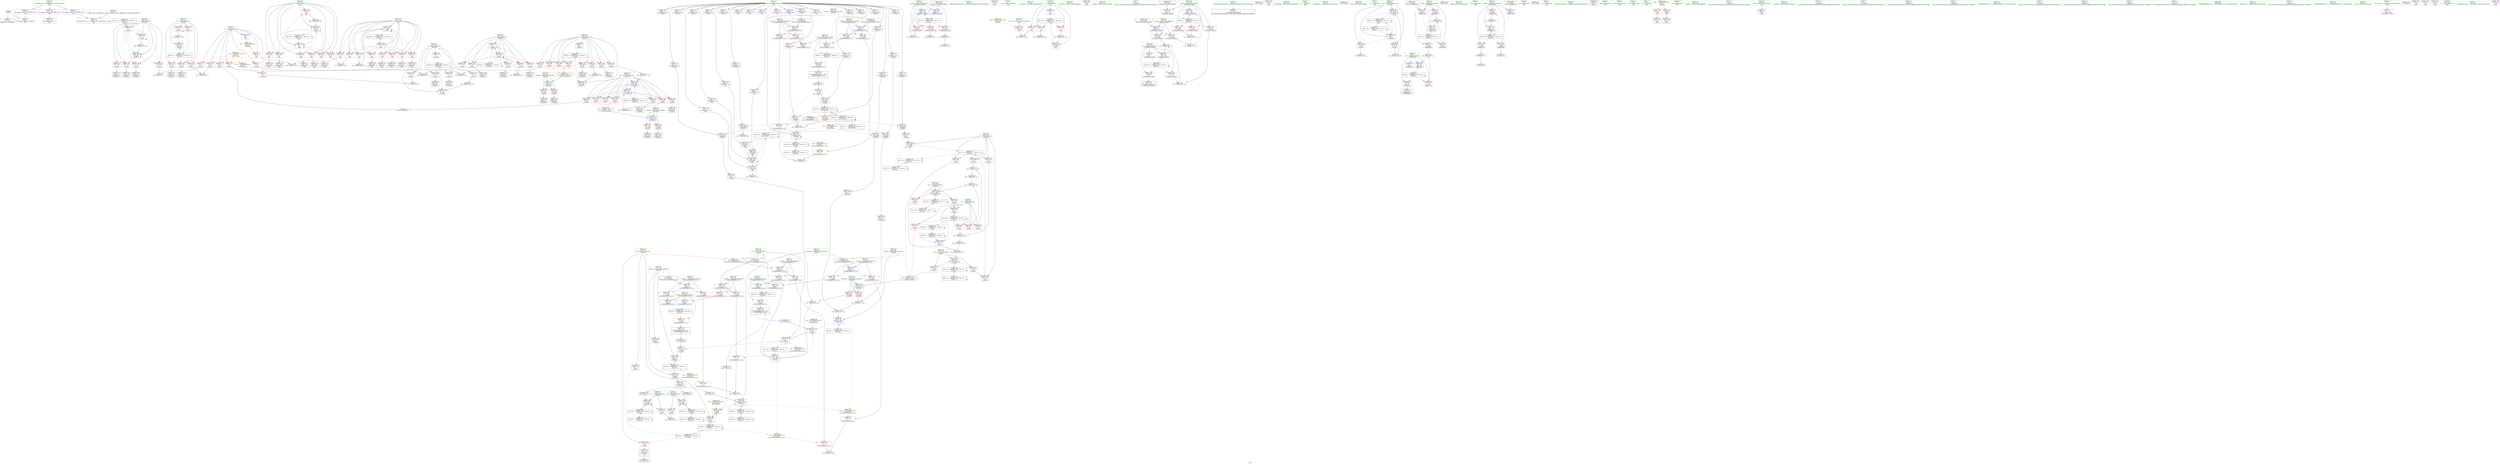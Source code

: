 digraph "SVFG" {
	label="SVFG";

	Node0x55894663ce60 [shape=record,color=grey,label="{NodeID: 0\nNullPtr}"];
	Node0x55894663ce60 -> Node0x55894667bd90[style=solid];
	Node0x55894663ce60 -> Node0x55894668a390[style=solid];
	Node0x5589466b2bf0 [shape=record,color=black,label="{NodeID: 526\nMR_57V_2 = PHI(MR_57V_4, MR_57V_1, )\npts\{281 \}\n}"];
	Node0x5589466b2bf0 -> Node0x55894668be90[style=dashed];
	Node0x55894668cac0 [shape=record,color=blue,label="{NodeID: 360\n302\<--434\nf1\<--call53\n_Z5solvev\n}"];
	Node0x55894668cac0 -> Node0x558946688380[style=dashed];
	Node0x55894668cac0 -> Node0x55894668cac0[style=dashed];
	Node0x55894668cac0 -> Node0x5589466ba700[style=dashed];
	Node0x5589466886c0 [shape=record,color=red,label="{NodeID: 277\n351\<--348\n\<--call\n_Z5solvev\n}"];
	Node0x5589466886c0 -> Node0x55894668c100[style=solid];
	Node0x55894667c470 [shape=record,color=red,label="{NodeID: 194\n118\<--104\n\<--p.addr\n_Z10binpow_modxxx\n}"];
	Node0x55894667c470 -> Node0x558946696650[style=solid];
	Node0x558946679570 [shape=record,color=black,label="{NodeID: 111\n340\<--339\nidxprom13\<--\n_Z5solvev\n}"];
	Node0x558946677840 [shape=record,color=green,label="{NodeID: 28\n39\<--40\n_ZNSt8ios_base4InitC1Ev\<--_ZNSt8ios_base4InitC1Ev_field_insensitive\n}"];
	Node0x5589466f05a0 [shape=record,color=black,label="{NodeID: 720\n459 = PHI(147, )\n}"];
	Node0x5589466f05a0 -> Node0x55894668ced0[style=solid];
	Node0x5589466955d0 [shape=record,color=grey,label="{NodeID: 471\n136 = Binary(135, 71, )\n}"];
	Node0x5589466955d0 -> Node0x55894668ae50[style=solid];
	Node0x558946689d80 [shape=record,color=red,label="{NodeID: 305\n590\<--519\n\<--k\nmain\n}"];
	Node0x558946689d80 -> Node0x55894667f030[style=solid];
	Node0x55894667db30 [shape=record,color=red,label="{NodeID: 222\n239\<--238\n\<--\n_ZSt3minIdERKT_S2_S2_\n}"];
	Node0x55894667db30 -> Node0x558946697b50[style=solid];
	Node0x55894667f5e0 [shape=record,color=purple,label="{NodeID: 139\n197\<--11\narrayidx9\<--dist\n_Z4calciid\n}"];
	Node0x55894667a040 [shape=record,color=green,label="{NodeID: 56\n257\<--258\n__b.addr\<--__b.addr_field_insensitive\n_ZSt3maxIdERKT_S2_S2_\n}"];
	Node0x55894667a040 -> Node0x55894667de70[style=solid];
	Node0x55894667a040 -> Node0x55894667df40[style=solid];
	Node0x55894667a040 -> Node0x55894668bb50[style=solid];
	Node0x558946697fd0 [shape=record,color=grey,label="{NodeID: 499\n549 = cmp(547, 548, )\n}"];
	Node0x55894668b4d0 [shape=record,color=blue,label="{NodeID: 333\n161\<--210\ncur\<--\n_Z4calciid\n|{|<s2>4}}"];
	Node0x55894668b4d0 -> Node0x55894667d580[style=dashed];
	Node0x55894668b4d0 -> Node0x5589466accf0[style=dashed];
	Node0x55894668b4d0:s2 -> Node0x5589466c6080[style=dashed,color=red];
	Node0x5589466870d0 [shape=record,color=red,label="{NodeID: 250\n436\<--288\n\<--i27\n_Z5solvev\n|{<s0>7}}"];
	Node0x5589466870d0:s0 -> Node0x5589466f0d90[style=solid,color=red];
	Node0x558946680ca0 [shape=record,color=purple,label="{NodeID: 167\n541\<--24\n\<--.str.4\nmain\n}"];
	Node0x55894667b7c0 [shape=record,color=green,label="{NodeID: 84\n519\<--520\nk\<--k_field_insensitive\nmain\n}"];
	Node0x55894667b7c0 -> Node0x558946689970[style=solid];
	Node0x55894667b7c0 -> Node0x558946689a40[style=solid];
	Node0x55894667b7c0 -> Node0x558946689b10[style=solid];
	Node0x55894667b7c0 -> Node0x558946689be0[style=solid];
	Node0x55894667b7c0 -> Node0x558946689cb0[style=solid];
	Node0x55894667b7c0 -> Node0x558946689d80[style=solid];
	Node0x55894667b7c0 -> Node0x558946689e50[style=solid];
	Node0x55894667b7c0 -> Node0x55894668d7c0[style=solid];
	Node0x55894667b7c0 -> Node0x55894668da30[style=solid];
	Node0x55894666bc80 [shape=record,color=green,label="{NodeID: 1\n7\<--1\n__dso_handle\<--dummyObj\nGlob }"];
	Node0x5589466b30f0 [shape=record,color=black,label="{NodeID: 527\nMR_59V_2 = PHI(MR_59V_3, MR_59V_1, )\npts\{283 \}\n}"];
	Node0x5589466b30f0 -> Node0x55894668bf60[style=dashed];
	Node0x5589466b30f0 -> Node0x5589466b30f0[style=dashed];
	Node0x55894668cb90 [shape=record,color=blue,label="{NodeID: 361\n304\<--439\nf2\<--call54\n_Z5solvev\n}"];
	Node0x55894668cb90 -> Node0x558946688450[style=dashed];
	Node0x55894668cb90 -> Node0x55894668cb90[style=dashed];
	Node0x55894668cb90 -> Node0x5589466bac00[style=dashed];
	Node0x558946688790 [shape=record,color=red,label="{NodeID: 278\n396\<--395\n\<--arrayidx39\n_Z5solvev\n}"];
	Node0x558946688790 -> Node0x558946697550[style=solid];
	Node0x55894667c540 [shape=record,color=red,label="{NodeID: 195\n135\<--104\n\<--p.addr\n_Z10binpow_modxxx\n}"];
	Node0x55894667c540 -> Node0x5589466955d0[style=solid];
	Node0x558946679640 [shape=record,color=black,label="{NodeID: 112\n343\<--342\nidxprom15\<--\n_Z5solvev\n}"];
	Node0x558946677910 [shape=record,color=green,label="{NodeID: 29\n45\<--46\n__cxa_atexit\<--__cxa_atexit_field_insensitive\n}"];
	Node0x5589466f06e0 [shape=record,color=black,label="{NodeID: 721\n461 = PHI(225, )\n}"];
	Node0x5589466f06e0 -> Node0x558946688930[style=solid];
	Node0x5589466b5340 [shape=record,color=yellow,style=double,label="{NodeID: 638\n101V_1 = ENCHI(MR_101V_0)\npts\{512 \}\nFun[main]}"];
	Node0x5589466b5340 -> Node0x558946688fb0[style=dashed];
	Node0x558946695750 [shape=record,color=grey,label="{NodeID: 472\n361 = Binary(360, 220, )\n}"];
	Node0x558946695750 -> Node0x55894668c1d0[style=solid];
	Node0x558946689e50 [shape=record,color=red,label="{NodeID: 306\n598\<--519\n\<--k\nmain\n}"];
	Node0x558946689e50 -> Node0x558946693c50[style=solid];
	Node0x55894667dc00 [shape=record,color=red,label="{NodeID: 223\n273\<--253\n\<--retval\n_ZSt3maxIdERKT_S2_S2_\n}"];
	Node0x55894667dc00 -> Node0x558946679160[style=solid];
	Node0x55894667f6b0 [shape=record,color=purple,label="{NodeID: 140\n200\<--11\narrayidx11\<--dist\n_Z4calciid\n}"];
	Node0x55894667f6b0 -> Node0x55894667d3e0[style=solid];
	Node0x55894667a110 [shape=record,color=green,label="{NodeID: 57\n275\<--276\n_Z5solvev\<--_Z5solvev_field_insensitive\n}"];
	Node0x558946698150 [shape=record,color=grey,label="{NodeID: 500\n539 = cmp(537, 538, )\n}"];
	Node0x55894668b5a0 [shape=record,color=blue,label="{NodeID: 334\n157\<--215\nlongest\<--\n_Z4calciid\n}"];
	Node0x55894668b5a0 -> Node0x5589466ac700[style=dashed];
	Node0x5589466871a0 [shape=record,color=red,label="{NodeID: 251\n456\<--288\n\<--i27\n_Z5solvev\n|{<s0>8}}"];
	Node0x5589466871a0:s0 -> Node0x5589466f0d90[style=solid,color=red];
	Node0x558946680d70 [shape=record,color=purple,label="{NodeID: 168\n563\<--26\n\<--.str.5\nmain\n}"];
	Node0x55894667b890 [shape=record,color=green,label="{NodeID: 85\n526\<--527\nfreopen\<--freopen_field_insensitive\n}"];
	Node0x558946670ab0 [shape=record,color=green,label="{NodeID: 2\n9\<--1\n\<--dummyObj\nCan only get source location for instruction, argument, global var or function.}"];
	Node0x5589466b35f0 [shape=record,color=black,label="{NodeID: 528\nMR_61V_2 = PHI(MR_61V_3, MR_61V_1, )\npts\{285 \}\n}"];
	Node0x5589466b35f0 -> Node0x5589466c3800[style=dashed];
	Node0x55894668cc60 [shape=record,color=blue,label="{NodeID: 362\n294\<--445\nri\<--\n_Z5solvev\n}"];
	Node0x55894668cc60 -> Node0x5589466bbb00[style=dashed];
	Node0x558946688860 [shape=record,color=red,label="{NodeID: 279\n407\<--406\n\<--arrayidx44\n_Z5solvev\n}"];
	Node0x558946688860 -> Node0x55894667e5a0[style=solid];
	Node0x55894667c610 [shape=record,color=red,label="{NodeID: 196\n125\<--106\n\<--m.addr\n_Z10binpow_modxxx\n}"];
	Node0x55894667c610 -> Node0x5589466961d0[style=solid];
	Node0x558946679710 [shape=record,color=black,label="{NodeID: 113\n353\<--352\nidxprom17\<--\n_Z5solvev\n}"];
	Node0x5589466779e0 [shape=record,color=green,label="{NodeID: 30\n44\<--50\n_ZNSt8ios_base4InitD1Ev\<--_ZNSt8ios_base4InitD1Ev_field_insensitive\n}"];
	Node0x5589466779e0 -> Node0x55894667bf60[style=solid];
	Node0x5589466f0880 [shape=record,color=black,label="{NodeID: 722\n532 = PHI()\n}"];
	Node0x5589466958d0 [shape=record,color=grey,label="{NodeID: 473\n467 = Binary(466, 220, )\n}"];
	Node0x5589466958d0 -> Node0x55894668d070[style=solid];
	Node0x558946689f20 [shape=record,color=red,label="{NodeID: 307\n571\<--570\n\<--arrayidx16\nmain\n}"];
	Node0x558946689f20 -> Node0x558946684650[style=solid];
	Node0x55894667dcd0 [shape=record,color=red,label="{NodeID: 224\n261\<--255\n\<--__a.addr\n_ZSt3maxIdERKT_S2_S2_\n}"];
	Node0x55894667dcd0 -> Node0x55894667e010[style=solid];
	Node0x55894667f780 [shape=record,color=purple,label="{NodeID: 141\n328\<--11\narrayidx\<--dist\n_Z5solvev\n}"];
	Node0x55894667a210 [shape=record,color=green,label="{NodeID: 58\n278\<--279\nk\<--k_field_insensitive\n_Z5solvev\n}"];
	Node0x55894667a210 -> Node0x55894667e1b0[style=solid];
	Node0x55894667a210 -> Node0x5589466861a0[style=solid];
	Node0x55894667a210 -> Node0x558946686230[style=solid];
	Node0x55894667a210 -> Node0x558946686300[style=solid];
	Node0x55894667a210 -> Node0x55894668bdc0[style=solid];
	Node0x55894667a210 -> Node0x55894668c370[style=solid];
	Node0x5589466841d0 [shape=record,color=grey,label="{NodeID: 501\n116 = cmp(115, 75, )\n}"];
	Node0x55894668b670 [shape=record,color=blue,label="{NodeID: 335\n159\<--219\ni\<--inc\n_Z4calciid\n}"];
	Node0x55894668b670 -> Node0x5589466ac7f0[style=dashed];
	Node0x558946687270 [shape=record,color=red,label="{NodeID: 252\n471\<--288\n\<--i27\n_Z5solvev\n}"];
	Node0x558946687270 -> Node0x558946695d50[style=solid];
	Node0x558946680e40 [shape=record,color=purple,label="{NodeID: 169\n610\<--28\n\<--.str.6\nmain\n}"];
	Node0x55894667b990 [shape=record,color=green,label="{NodeID: 86\n533\<--534\n_ZNSirsERi\<--_ZNSirsERi_field_insensitive\n}"];
	Node0x558946659080 [shape=record,color=green,label="{NodeID: 3\n13\<--1\n.str\<--dummyObj\nGlob }"];
	Node0x5589466b3af0 [shape=record,color=black,label="{NodeID: 529\nMR_32V_2 = PHI(MR_32V_3, MR_32V_1, )\npts\{120000 \}\n|{|<s4>6|<s5>7|<s6>8|<s7>15}}"];
	Node0x5589466b3af0 -> Node0x558946688790[style=dashed];
	Node0x5589466b3af0 -> Node0x558946688860[style=dashed];
	Node0x5589466b3af0 -> Node0x5589466b3af0[style=dashed];
	Node0x5589466b3af0 -> Node0x5589466be800[style=dashed];
	Node0x5589466b3af0:s4 -> Node0x5589466c5840[style=dashed,color=red];
	Node0x5589466b3af0:s5 -> Node0x5589466c5840[style=dashed,color=red];
	Node0x5589466b3af0:s6 -> Node0x5589466c5840[style=dashed,color=red];
	Node0x5589466b3af0:s7 -> Node0x5589466b0df0[style=dashed,color=blue];
	Node0x55894668cd30 [shape=record,color=blue,label="{NodeID: 363\n292\<--448\nle\<--\n_Z5solvev\n}"];
	Node0x55894668cd30 -> Node0x5589466bb600[style=dashed];
	Node0x558946688930 [shape=record,color=red,label="{NodeID: 280\n462\<--461\n\<--call62\n_Z5solvev\n}"];
	Node0x558946688930 -> Node0x55894668cfa0[style=solid];
	Node0x55894667c6e0 [shape=record,color=red,label="{NodeID: 197\n132\<--106\n\<--m.addr\n_Z10binpow_modxxx\n}"];
	Node0x55894667c6e0 -> Node0x558946696050[style=solid];
	Node0x5589466797e0 [shape=record,color=black,label="{NodeID: 114\n356\<--355\nidxprom19\<--\n_Z5solvev\n}"];
	Node0x558946677ab0 [shape=record,color=green,label="{NodeID: 31\n57\<--58\n_Z6binpowxx\<--_Z6binpowxx_field_insensitive\n}"];
	Node0x5589466f0950 [shape=record,color=black,label="{NodeID: 723\n542 = PHI()\n}"];
	Node0x558946695a50 [shape=record,color=grey,label="{NodeID: 474\n366 = Binary(365, 220, )\n}"];
	Node0x558946695a50 -> Node0x55894668c2a0[style=solid];
	Node0x558946689ff0 [shape=record,color=red,label="{NodeID: 308\n589\<--588\n\<--arrayidx25\nmain\n}"];
	Node0x558946689ff0 -> Node0x55894668d960[style=solid];
	Node0x55894667dda0 [shape=record,color=red,label="{NodeID: 225\n270\<--255\n\<--__a.addr\n_ZSt3maxIdERKT_S2_S2_\n}"];
	Node0x55894667dda0 -> Node0x55894668bcf0[style=solid];
	Node0x55894667f850 [shape=record,color=purple,label="{NodeID: 142\n331\<--11\narrayidx8\<--dist\n_Z5solvev\n|{<s0>5}}"];
	Node0x55894667f850:s0 -> Node0x5589466f1420[style=solid,color=red];
	Node0x55894667a2e0 [shape=record,color=green,label="{NodeID: 59\n280\<--281\ni\<--i_field_insensitive\n_Z5solvev\n}"];
	Node0x55894667a2e0 -> Node0x5589466863d0[style=solid];
	Node0x55894667a2e0 -> Node0x5589466864a0[style=solid];
	Node0x55894667a2e0 -> Node0x558946686570[style=solid];
	Node0x55894667a2e0 -> Node0x558946686640[style=solid];
	Node0x55894667a2e0 -> Node0x558946686710[style=solid];
	Node0x55894667a2e0 -> Node0x55894668be90[style=solid];
	Node0x55894667a2e0 -> Node0x55894668c2a0[style=solid];
	Node0x558946684350 [shape=record,color=grey,label="{NodeID: 502\n555 = cmp(553, 554, )\n}"];
	Node0x55894668b740 [shape=record,color=blue,label="{NodeID: 336\n230\<--226\n__a.addr\<--__a\n_ZSt3minIdERKT_S2_S2_\n}"];
	Node0x55894668b740 -> Node0x55894667d720[style=dashed];
	Node0x55894668b740 -> Node0x55894667d7f0[style=dashed];
	Node0x558946687340 [shape=record,color=red,label="{NodeID: 253\n386\<--290\n\<--j31\n_Z5solvev\n}"];
	Node0x558946687340 -> Node0x558946697e50[style=solid];
	Node0x558946680f10 [shape=record,color=purple,label="{NodeID: 170\n637\<--30\nllvm.global_ctors_0\<--llvm.global_ctors\nGlob }"];
	Node0x558946680f10 -> Node0x55894668a190[style=solid];
	Node0x55894667ba90 [shape=record,color=green,label="{NodeID: 87\n543\<--544\nscanf\<--scanf_field_insensitive\n}"];
	Node0x55894664c130 [shape=record,color=green,label="{NodeID: 4\n15\<--1\n.str.1\<--dummyObj\nGlob }"];
	Node0x55894668ce00 [shape=record,color=blue,label="{NodeID: 364\n296\<--453\nk45\<--inc58\n_Z5solvev\n}"];
	Node0x55894668ce00 -> Node0x558946687ea0[style=dashed];
	Node0x55894668ce00 -> Node0x558946687f70[style=dashed];
	Node0x55894668ce00 -> Node0x55894668ce00[style=dashed];
	Node0x55894668ce00 -> Node0x5589466b9800[style=dashed];
	Node0x558946688a00 [shape=record,color=red,label="{NodeID: 281\n500\<--480\n\<--retval\n_ZSt3minIxERKT_S2_S2_\n}"];
	Node0x558946688a00 -> Node0x55894667e740[style=solid];
	Node0x55894667c7b0 [shape=record,color=red,label="{NodeID: 198\n122\<--108\n\<--res\n_Z10binpow_modxxx\n}"];
	Node0x55894667c7b0 -> Node0x558946696350[style=solid];
	Node0x5589466798b0 [shape=record,color=black,label="{NodeID: 115\n391\<--390\nidxprom36\<--\n_Z5solvev\n}"];
	Node0x558946677bb0 [shape=record,color=green,label="{NodeID: 32\n62\<--63\nx.addr\<--x.addr_field_insensitive\n_Z6binpowxx\n}"];
	Node0x558946677bb0 -> Node0x558946681960[style=solid];
	Node0x558946677bb0 -> Node0x558946681a30[style=solid];
	Node0x558946677bb0 -> Node0x558946681b00[style=solid];
	Node0x558946677bb0 -> Node0x55894668a490[style=solid];
	Node0x558946677bb0 -> Node0x55894668a7d0[style=solid];
	Node0x5589466f0a20 [shape=record,color=black,label="{NodeID: 724\n564 = PHI()\n}"];
	Node0x558946695bd0 [shape=record,color=grey,label="{NodeID: 475\n371 = Binary(370, 220, )\n}"];
	Node0x558946695bd0 -> Node0x55894668c370[style=solid];
	Node0x55894668a0c0 [shape=record,color=blue,label="{NodeID: 309\n8\<--9\nb\<--\nGlob }"];
	Node0x55894668a0c0 -> Node0x5589466b5180[style=dashed];
	Node0x55894667de70 [shape=record,color=red,label="{NodeID: 226\n263\<--257\n\<--__b.addr\n_ZSt3maxIdERKT_S2_S2_\n}"];
	Node0x55894667de70 -> Node0x55894667e0e0[style=solid];
	Node0x55894667f920 [shape=record,color=purple,label="{NodeID: 143\n334\<--11\narrayidx10\<--dist\n_Z5solvev\n}"];
	Node0x55894667a3b0 [shape=record,color=green,label="{NodeID: 60\n282\<--283\nj\<--j_field_insensitive\n_Z5solvev\n}"];
	Node0x55894667a3b0 -> Node0x5589466867e0[style=solid];
	Node0x55894667a3b0 -> Node0x5589466868b0[style=solid];
	Node0x55894667a3b0 -> Node0x558946686980[style=solid];
	Node0x55894667a3b0 -> Node0x558946686a50[style=solid];
	Node0x55894667a3b0 -> Node0x558946686b20[style=solid];
	Node0x55894667a3b0 -> Node0x55894668bf60[style=solid];
	Node0x55894667a3b0 -> Node0x55894668c1d0[style=solid];
	Node0x5589466844d0 [shape=record,color=grey,label="{NodeID: 503\n120 = cmp(119, 75, )\n}"];
	Node0x55894668b810 [shape=record,color=blue,label="{NodeID: 337\n232\<--227\n__b.addr\<--__b\n_ZSt3minIdERKT_S2_S2_\n}"];
	Node0x55894668b810 -> Node0x55894667d8c0[style=dashed];
	Node0x55894668b810 -> Node0x55894667d990[style=dashed];
	Node0x558946687410 [shape=record,color=red,label="{NodeID: 254\n393\<--290\n\<--j31\n_Z5solvev\n}"];
	Node0x558946687410 -> Node0x55894667e330[style=solid];
	Node0x558946681010 [shape=record,color=purple,label="{NodeID: 171\n638\<--30\nllvm.global_ctors_1\<--llvm.global_ctors\nGlob }"];
	Node0x558946681010 -> Node0x55894668a290[style=solid];
	Node0x55894667bb90 [shape=record,color=green,label="{NodeID: 88\n612\<--613\nprintf\<--printf_field_insensitive\n}"];
	Node0x5589466761a0 [shape=record,color=green,label="{NodeID: 5\n17\<--1\nstdin\<--dummyObj\nGlob }"];
	Node0x5589466b44f0 [shape=record,color=black,label="{NodeID: 531\nMR_48V_3 = PHI(MR_48V_4, MR_48V_2, )\npts\{254 \}\n}"];
	Node0x5589466b44f0 -> Node0x55894667dc00[style=dashed];
	Node0x55894668ced0 [shape=record,color=blue,label="{NodeID: 365\n306\<--459\nref.tmp60\<--call61\n_Z5solvev\n|{|<s2>9}}"];
	Node0x55894668ced0 -> Node0x558946688930[style=dashed];
	Node0x55894668ced0 -> Node0x5589466bb100[style=dashed];
	Node0x55894668ced0:s2 -> Node0x5589466b4be0[style=dashed,color=red];
	Node0x558946688ad0 [shape=record,color=red,label="{NodeID: 282\n490\<--482\n\<--__a.addr\n_ZSt3minIxERKT_S2_S2_\n}"];
	Node0x558946688ad0 -> Node0x558946688ee0[style=solid];
	Node0x55894667c880 [shape=record,color=red,label="{NodeID: 199\n139\<--108\n\<--res\n_Z10binpow_modxxx\n}"];
	Node0x55894667c880 -> Node0x55894667c130[style=solid];
	Node0x55894667e330 [shape=record,color=black,label="{NodeID: 116\n394\<--393\nidxprom38\<--\n_Z5solvev\n}"];
	Node0x558946677c80 [shape=record,color=green,label="{NodeID: 33\n64\<--65\np.addr\<--p.addr_field_insensitive\n_Z6binpowxx\n}"];
	Node0x558946677c80 -> Node0x558946681bd0[style=solid];
	Node0x558946677c80 -> Node0x558946681ca0[style=solid];
	Node0x558946677c80 -> Node0x558946681d70[style=solid];
	Node0x558946677c80 -> Node0x55894668a560[style=solid];
	Node0x558946677c80 -> Node0x55894668a8a0[style=solid];
	Node0x5589466f0af0 [shape=record,color=black,label="{NodeID: 725\n609 = PHI(277, )\n}"];
	Node0x558946695d50 [shape=record,color=grey,label="{NodeID: 476\n472 = Binary(471, 220, )\n}"];
	Node0x558946695d50 -> Node0x55894668d140[style=solid];
	Node0x55894668a190 [shape=record,color=blue,label="{NodeID: 310\n637\<--31\nllvm.global_ctors_0\<--\nGlob }"];
	Node0x55894667df40 [shape=record,color=red,label="{NodeID: 227\n267\<--257\n\<--__b.addr\n_ZSt3maxIdERKT_S2_S2_\n}"];
	Node0x55894667df40 -> Node0x55894668bc20[style=solid];
	Node0x55894667f9f0 [shape=record,color=purple,label="{NodeID: 144\n337\<--11\narrayidx12\<--dist\n_Z5solvev\n}"];
	Node0x55894667f9f0 -> Node0x558946688520[style=solid];
	Node0x55894667a480 [shape=record,color=green,label="{NodeID: 61\n284\<--285\nref.tmp\<--ref.tmp_field_insensitive\n_Z5solvev\n|{|<s1>5}}"];
	Node0x55894667a480 -> Node0x55894668c030[style=solid];
	Node0x55894667a480:s1 -> Node0x5589466f1530[style=solid,color=red];
	Node0x558946684650 [shape=record,color=grey,label="{NodeID: 504\n572 = cmp(571, 573, )\n}"];
	Node0x55894668b8e0 [shape=record,color=blue,label="{NodeID: 338\n228\<--242\nretval\<--\n_ZSt3minIdERKT_S2_S2_\n}"];
	Node0x55894668b8e0 -> Node0x5589466b12f0[style=dashed];
	Node0x5589466874e0 [shape=record,color=red,label="{NodeID: 255\n404\<--290\n\<--j31\n_Z5solvev\n}"];
	Node0x5589466874e0 -> Node0x55894667e4d0[style=solid];
	Node0x558946681110 [shape=record,color=purple,label="{NodeID: 172\n639\<--30\nllvm.global_ctors_2\<--llvm.global_ctors\nGlob }"];
	Node0x558946681110 -> Node0x55894668a390[style=solid];
	Node0x55894667bc90 [shape=record,color=green,label="{NodeID: 89\n32\<--633\n_GLOBAL__sub_I_rureggaeton_3_0.cpp\<--_GLOBAL__sub_I_rureggaeton_3_0.cpp_field_insensitive\n}"];
	Node0x55894667bc90 -> Node0x55894668a290[style=solid];
	Node0x558946676230 [shape=record,color=green,label="{NodeID: 6\n18\<--1\n.str.2\<--dummyObj\nGlob }"];
	Node0x5589466abef0 [shape=record,color=black,label="{NodeID: 532\nMR_63V_3 = PHI(MR_63V_4, MR_63V_2, )\npts\{287 \}\n}"];
	Node0x5589466abef0 -> Node0x558946686bf0[style=dashed];
	Node0x5589466abef0 -> Node0x5589466bfc00[style=dashed];
	Node0x55894668cfa0 [shape=record,color=blue,label="{NodeID: 366\n286\<--462\nres\<--\n_Z5solvev\n}"];
	Node0x55894668cfa0 -> Node0x5589466bfc00[style=dashed];
	Node0x558946688ba0 [shape=record,color=red,label="{NodeID: 283\n497\<--482\n\<--__a.addr\n_ZSt3minIxERKT_S2_S2_\n}"];
	Node0x558946688ba0 -> Node0x55894668d480[style=solid];
	Node0x55894667c950 [shape=record,color=red,label="{NodeID: 200\n179\<--151\n\<--fr.addr\n_Z4calciid\n}"];
	Node0x55894667c950 -> Node0x558946678940[style=solid];
	Node0x55894667e400 [shape=record,color=black,label="{NodeID: 117\n402\<--401\nidxprom41\<--\n_Z5solvev\n}"];
	Node0x558946677d50 [shape=record,color=green,label="{NodeID: 34\n66\<--67\nres\<--res_field_insensitive\n_Z6binpowxx\n}"];
	Node0x558946677d50 -> Node0x558946681e40[style=solid];
	Node0x558946677d50 -> Node0x558946681f10[style=solid];
	Node0x558946677d50 -> Node0x55894668a630[style=solid];
	Node0x558946677d50 -> Node0x55894668a700[style=solid];
	Node0x5589466f0cc0 [shape=record,color=black,label="{NodeID: 726\n611 = PHI()\n}"];
	Node0x558946695ed0 [shape=record,color=grey,label="{NodeID: 477\n383 = Binary(382, 220, )\n}"];
	Node0x558946695ed0 -> Node0x55894668c5e0[style=solid];
	Node0x55894668a290 [shape=record,color=blue,label="{NodeID: 311\n638\<--32\nllvm.global_ctors_1\<--_GLOBAL__sub_I_rureggaeton_3_0.cpp\nGlob }"];
	Node0x55894667e010 [shape=record,color=red,label="{NodeID: 228\n262\<--261\n\<--\n_ZSt3maxIdERKT_S2_S2_\n}"];
	Node0x55894667e010 -> Node0x558946697850[style=solid];
	Node0x55894667fac0 [shape=record,color=purple,label="{NodeID: 145\n341\<--11\narrayidx14\<--dist\n_Z5solvev\n}"];
	Node0x55894667a550 [shape=record,color=green,label="{NodeID: 62\n286\<--287\nres\<--res_field_insensitive\n_Z5solvev\n|{|<s3>9}}"];
	Node0x55894667a550 -> Node0x558946686bf0[style=solid];
	Node0x55894667a550 -> Node0x55894668c440[style=solid];
	Node0x55894667a550 -> Node0x55894668cfa0[style=solid];
	Node0x55894667a550:s3 -> Node0x5589466f1c70[style=solid,color=red];
	Node0x5589466ac700 [shape=record,color=black,label="{NodeID: 505\nMR_24V_3 = PHI(MR_24V_4, MR_24V_2, )\npts\{158 \}\n|{|<s3>4}}"];
	Node0x5589466ac700 -> Node0x55894667ce30[style=dashed];
	Node0x5589466ac700 -> Node0x55894667d580[style=dashed];
	Node0x5589466ac700 -> Node0x55894668b5a0[style=dashed];
	Node0x5589466ac700:s3 -> Node0x5589466c5fa0[style=dashed,color=red];
	Node0x55894668b9b0 [shape=record,color=blue,label="{NodeID: 339\n228\<--245\nretval\<--\n_ZSt3minIdERKT_S2_S2_\n}"];
	Node0x55894668b9b0 -> Node0x5589466b12f0[style=dashed];
	Node0x5589466875b0 [shape=record,color=red,label="{NodeID: 256\n432\<--290\n\<--j31\n_Z5solvev\n|{<s0>6}}"];
	Node0x5589466875b0:s0 -> Node0x5589466f10a0[style=solid,color=red];
	Node0x558946681210 [shape=record,color=red,label="{NodeID: 173\n173\<--8\n\<--b\n_Z4calciid\n}"];
	Node0x558946681210 -> Node0x5589466976d0[style=solid];
	Node0x55894667bd90 [shape=record,color=black,label="{NodeID: 90\n2\<--3\ndummyVal\<--dummyVal\n}"];
	Node0x5589466762c0 [shape=record,color=green,label="{NodeID: 7\n20\<--1\n.str.3\<--dummyObj\nGlob }"];
	Node0x5589466ac3f0 [shape=record,color=black,label="{NodeID: 533\nMR_65V_3 = PHI(MR_65V_4, MR_65V_2, )\npts\{289 \}\n}"];
	Node0x5589466ac3f0 -> Node0x558946686cc0[style=dashed];
	Node0x5589466ac3f0 -> Node0x558946686d90[style=dashed];
	Node0x5589466ac3f0 -> Node0x558946686e60[style=dashed];
	Node0x5589466ac3f0 -> Node0x558946686f30[style=dashed];
	Node0x5589466ac3f0 -> Node0x558946687000[style=dashed];
	Node0x5589466ac3f0 -> Node0x5589466870d0[style=dashed];
	Node0x5589466ac3f0 -> Node0x5589466871a0[style=dashed];
	Node0x5589466ac3f0 -> Node0x558946687270[style=dashed];
	Node0x5589466ac3f0 -> Node0x55894668d140[style=dashed];
	Node0x55894668d070 [shape=record,color=blue,label="{NodeID: 367\n290\<--467\nj31\<--inc65\n_Z5solvev\n}"];
	Node0x55894668d070 -> Node0x558946687340[style=dashed];
	Node0x55894668d070 -> Node0x558946687410[style=dashed];
	Node0x55894668d070 -> Node0x5589466874e0[style=dashed];
	Node0x55894668d070 -> Node0x5589466875b0[style=dashed];
	Node0x55894668d070 -> Node0x558946687680[style=dashed];
	Node0x55894668d070 -> Node0x558946687750[style=dashed];
	Node0x55894668d070 -> Node0x558946687820[style=dashed];
	Node0x55894668d070 -> Node0x55894668d070[style=dashed];
	Node0x55894668d070 -> Node0x5589466ac4e0[style=dashed];
	Node0x558946688c70 [shape=record,color=red,label="{NodeID: 284\n488\<--484\n\<--__b.addr\n_ZSt3minIxERKT_S2_S2_\n}"];
	Node0x558946688c70 -> Node0x558946688e10[style=solid];
	Node0x55894667ca20 [shape=record,color=red,label="{NodeID: 201\n195\<--151\n\<--fr.addr\n_Z4calciid\n}"];
	Node0x55894667ca20 -> Node0x558946678d50[style=solid];
	Node0x55894667e4d0 [shape=record,color=black,label="{NodeID: 118\n405\<--404\nidxprom43\<--\n_Z5solvev\n}"];
	Node0x558946677e20 [shape=record,color=green,label="{NodeID: 35\n96\<--97\n_Z10binpow_modxxx\<--_Z10binpow_modxxx_field_insensitive\n}"];
	Node0x5589466f0d90 [shape=record,color=black,label="{NodeID: 727\n148 = PHI(431, 436, 456, )\n0th arg _Z4calciid }"];
	Node0x5589466f0d90 -> Node0x55894668af20[style=solid];
	Node0x558946696050 [shape=record,color=grey,label="{NodeID: 478\n133 = Binary(131, 132, )\n}"];
	Node0x558946696050 -> Node0x55894668ad80[style=solid];
	Node0x55894668a390 [shape=record,color=blue, style = dotted,label="{NodeID: 312\n639\<--3\nllvm.global_ctors_2\<--dummyVal\nGlob }"];
	Node0x55894667e0e0 [shape=record,color=red,label="{NodeID: 229\n264\<--263\n\<--\n_ZSt3maxIdERKT_S2_S2_\n}"];
	Node0x55894667e0e0 -> Node0x558946697850[style=solid];
	Node0x55894667fb90 [shape=record,color=purple,label="{NodeID: 146\n344\<--11\narrayidx16\<--dist\n_Z5solvev\n}"];
	Node0x55894667fb90 -> Node0x5589466885f0[style=solid];
	Node0x55894667a620 [shape=record,color=green,label="{NodeID: 63\n288\<--289\ni27\<--i27_field_insensitive\n_Z5solvev\n}"];
	Node0x55894667a620 -> Node0x558946686cc0[style=solid];
	Node0x55894667a620 -> Node0x558946686d90[style=solid];
	Node0x55894667a620 -> Node0x558946686e60[style=solid];
	Node0x55894667a620 -> Node0x558946686f30[style=solid];
	Node0x55894667a620 -> Node0x558946687000[style=solid];
	Node0x55894667a620 -> Node0x5589466870d0[style=solid];
	Node0x55894667a620 -> Node0x5589466871a0[style=solid];
	Node0x55894667a620 -> Node0x558946687270[style=solid];
	Node0x55894667a620 -> Node0x55894668c510[style=solid];
	Node0x55894667a620 -> Node0x55894668d140[style=solid];
	Node0x5589466c5840 [shape=record,color=yellow,style=double,label="{NodeID: 589\n32V_1 = ENCHI(MR_32V_0)\npts\{120000 \}\nFun[_Z4calciid]}"];
	Node0x5589466c5840 -> Node0x55894667d240[style=dashed];
	Node0x5589466c5840 -> Node0x55894667d310[style=dashed];
	Node0x5589466c5840 -> Node0x55894667d3e0[style=dashed];
	Node0x5589466ac7f0 [shape=record,color=black,label="{NodeID: 506\nMR_26V_3 = PHI(MR_26V_4, MR_26V_2, )\npts\{160 \}\n}"];
	Node0x5589466ac7f0 -> Node0x55894667cf00[style=dashed];
	Node0x5589466ac7f0 -> Node0x55894667cfd0[style=dashed];
	Node0x5589466ac7f0 -> Node0x55894667d0a0[style=dashed];
	Node0x5589466ac7f0 -> Node0x55894667d170[style=dashed];
	Node0x5589466ac7f0 -> Node0x55894668b670[style=dashed];
	Node0x55894668ba80 [shape=record,color=blue,label="{NodeID: 340\n255\<--251\n__a.addr\<--__a\n_ZSt3maxIdERKT_S2_S2_\n}"];
	Node0x55894668ba80 -> Node0x55894667dcd0[style=dashed];
	Node0x55894668ba80 -> Node0x55894667dda0[style=dashed];
	Node0x558946687680 [shape=record,color=red,label="{NodeID: 257\n437\<--290\n\<--j31\n_Z5solvev\n|{<s0>7}}"];
	Node0x558946687680:s0 -> Node0x5589466f10a0[style=solid,color=red];
	Node0x5589466812e0 [shape=record,color=red,label="{NodeID: 174\n311\<--8\n\<--b\n_Z5solvev\n}"];
	Node0x5589466812e0 -> Node0x558946696c50[style=solid];
	Node0x55894667be90 [shape=record,color=black,label="{NodeID: 91\n508\<--9\nmain_ret\<--\nmain\n}"];
	Node0x558946676350 [shape=record,color=green,label="{NodeID: 8\n22\<--1\nstdout\<--dummyObj\nGlob }"];
	Node0x5589466ac4e0 [shape=record,color=black,label="{NodeID: 534\nMR_67V_2 = PHI(MR_67V_4, MR_67V_1, )\npts\{291 \}\n}"];
	Node0x5589466ac4e0 -> Node0x55894668c5e0[style=dashed];
	Node0x55894668d140 [shape=record,color=blue,label="{NodeID: 368\n288\<--472\ni27\<--inc68\n_Z5solvev\n}"];
	Node0x55894668d140 -> Node0x5589466ac3f0[style=dashed];
	Node0x558946688d40 [shape=record,color=red,label="{NodeID: 285\n494\<--484\n\<--__b.addr\n_ZSt3minIxERKT_S2_S2_\n}"];
	Node0x558946688d40 -> Node0x55894668d3b0[style=solid];
	Node0x55894667caf0 [shape=record,color=red,label="{NodeID: 202\n190\<--153\n\<--to.addr\n_Z4calciid\n}"];
	Node0x55894667caf0 -> Node0x558946678bb0[style=solid];
	Node0x55894667e5a0 [shape=record,color=black,label="{NodeID: 119\n408\<--407\nconv\<--\n_Z5solvev\n}"];
	Node0x55894667e5a0 -> Node0x55894668c780[style=solid];
	Node0x558946677f20 [shape=record,color=green,label="{NodeID: 36\n102\<--103\nx.addr\<--x.addr_field_insensitive\n_Z10binpow_modxxx\n}"];
	Node0x558946677f20 -> Node0x558946681fe0[style=solid];
	Node0x558946677f20 -> Node0x5589466820b0[style=solid];
	Node0x558946677f20 -> Node0x55894667c2d0[style=solid];
	Node0x558946677f20 -> Node0x55894668a970[style=solid];
	Node0x558946677f20 -> Node0x55894668ad80[style=solid];
	Node0x5589466f10a0 [shape=record,color=black,label="{NodeID: 728\n149 = PHI(432, 437, 457, )\n1st arg _Z4calciid }"];
	Node0x5589466f10a0 -> Node0x55894668aff0[style=solid];
	Node0x5589466be800 [shape=record,color=black,label="{NodeID: 562\nMR_32V_4 = PHI(MR_32V_5, MR_32V_3, )\npts\{120000 \}\n|{|<s6>5}}"];
	Node0x5589466be800 -> Node0x558946688520[style=dashed];
	Node0x5589466be800 -> Node0x5589466885f0[style=dashed];
	Node0x5589466be800 -> Node0x5589466886c0[style=dashed];
	Node0x5589466be800 -> Node0x55894668c100[style=dashed];
	Node0x5589466be800 -> Node0x5589466b3af0[style=dashed];
	Node0x5589466be800 -> Node0x5589466be800[style=dashed];
	Node0x5589466be800:s6 -> Node0x5589466c5b10[style=dashed,color=red];
	Node0x5589466961d0 [shape=record,color=grey,label="{NodeID: 479\n126 = Binary(124, 125, )\n}"];
	Node0x5589466961d0 -> Node0x55894668acb0[style=solid];
	Node0x55894668a490 [shape=record,color=blue,label="{NodeID: 313\n62\<--60\nx.addr\<--x\n_Z6binpowxx\n}"];
	Node0x55894668a490 -> Node0x5589466aeff0[style=dashed];
	Node0x55894667e1b0 [shape=record,color=red,label="{NodeID: 230\n310\<--278\n\<--k\n_Z5solvev\n}"];
	Node0x55894667e1b0 -> Node0x558946696c50[style=solid];
	Node0x55894667fc60 [shape=record,color=purple,label="{NodeID: 147\n354\<--11\narrayidx18\<--dist\n_Z5solvev\n}"];
	Node0x55894667a6f0 [shape=record,color=green,label="{NodeID: 64\n290\<--291\nj31\<--j31_field_insensitive\n_Z5solvev\n}"];
	Node0x55894667a6f0 -> Node0x558946687340[style=solid];
	Node0x55894667a6f0 -> Node0x558946687410[style=solid];
	Node0x55894667a6f0 -> Node0x5589466874e0[style=solid];
	Node0x55894667a6f0 -> Node0x5589466875b0[style=solid];
	Node0x55894667a6f0 -> Node0x558946687680[style=solid];
	Node0x55894667a6f0 -> Node0x558946687750[style=solid];
	Node0x55894667a6f0 -> Node0x558946687820[style=solid];
	Node0x55894667a6f0 -> Node0x55894668c5e0[style=solid];
	Node0x55894667a6f0 -> Node0x55894668d070[style=solid];
	Node0x5589466c5920 [shape=record,color=yellow,style=double,label="{NodeID: 590\n34V_1 = ENCHI(MR_34V_0)\npts\{287 307 \}\nFun[_Z4calciid]}"];
	Node0x5589466c5920 -> Node0x55894667d4b0[style=dashed];
	Node0x5589466accf0 [shape=record,color=black,label="{NodeID: 507\nMR_28V_2 = PHI(MR_28V_4, MR_28V_1, )\npts\{162 \}\n}"];
	Node0x5589466accf0 -> Node0x55894668b330[style=dashed];
	Node0x55894668bb50 [shape=record,color=blue,label="{NodeID: 341\n257\<--252\n__b.addr\<--__b\n_ZSt3maxIdERKT_S2_S2_\n}"];
	Node0x55894668bb50 -> Node0x55894667de70[style=dashed];
	Node0x55894668bb50 -> Node0x55894667df40[style=dashed];
	Node0x558946687750 [shape=record,color=red,label="{NodeID: 258\n457\<--290\n\<--j31\n_Z5solvev\n|{<s0>8}}"];
	Node0x558946687750:s0 -> Node0x5589466f10a0[style=solid,color=red];
	Node0x5589466813b0 [shape=record,color=red,label="{NodeID: 175\n317\<--8\n\<--b\n_Z5solvev\n}"];
	Node0x5589466813b0 -> Node0x558946696dd0[style=solid];
	Node0x55894667bf60 [shape=record,color=black,label="{NodeID: 92\n43\<--44\n\<--_ZNSt8ios_base4InitD1Ev\nCan only get source location for instruction, argument, global var or function.}"];
	Node0x558946676b90 [shape=record,color=green,label="{NodeID: 9\n23\<--1\n_ZSt3cin\<--dummyObj\nGlob }"];
	Node0x5589466c7230 [shape=record,color=yellow,style=double,label="{NodeID: 618\n86V_1 = ENCHI(MR_86V_0)\npts\{162 164 \}\nFun[_Z5solvev]}"];
	Node0x5589466c7230 -> Node0x558946688930[style=dashed];
	Node0x5589466ac5d0 [shape=record,color=black,label="{NodeID: 535\nMR_69V_2 = PHI(MR_69V_3, MR_69V_1, )\npts\{293 \}\n}"];
	Node0x5589466ac5d0 -> Node0x55894668c6b0[style=dashed];
	Node0x5589466ac5d0 -> Node0x5589466ac5d0[style=dashed];
	Node0x5589466ac5d0 -> Node0x5589466b8e00[style=dashed];
	Node0x55894668d210 [shape=record,color=blue,label="{NodeID: 369\n482\<--478\n__a.addr\<--__a\n_ZSt3minIxERKT_S2_S2_\n}"];
	Node0x55894668d210 -> Node0x558946688ad0[style=dashed];
	Node0x55894668d210 -> Node0x558946688ba0[style=dashed];
	Node0x558946688e10 [shape=record,color=red,label="{NodeID: 286\n489\<--488\n\<--\n_ZSt3minIxERKT_S2_S2_\n}"];
	Node0x558946688e10 -> Node0x5589466979d0[style=solid];
	Node0x55894667cbc0 [shape=record,color=red,label="{NodeID: 203\n198\<--153\n\<--to.addr\n_Z4calciid\n}"];
	Node0x55894667cbc0 -> Node0x558946678e20[style=solid];
	Node0x55894667e670 [shape=record,color=black,label="{NodeID: 120\n277\<--475\n_Z5solvev_ret\<--\n_Z5solvev\n|{<s0>15}}"];
	Node0x55894667e670:s0 -> Node0x5589466f0af0[style=solid,color=blue];
	Node0x558946677ff0 [shape=record,color=green,label="{NodeID: 37\n104\<--105\np.addr\<--p.addr_field_insensitive\n_Z10binpow_modxxx\n}"];
	Node0x558946677ff0 -> Node0x55894667c3a0[style=solid];
	Node0x558946677ff0 -> Node0x55894667c470[style=solid];
	Node0x558946677ff0 -> Node0x55894667c540[style=solid];
	Node0x558946677ff0 -> Node0x55894668aa40[style=solid];
	Node0x558946677ff0 -> Node0x55894668ae50[style=solid];
	Node0x5589466f1260 [shape=record,color=black,label="{NodeID: 729\n150 = PHI(433, 438, 458, )\n2nd arg _Z4calciid }"];
	Node0x5589466f1260 -> Node0x55894668b0c0[style=solid];
	Node0x5589466bed00 [shape=record,color=black,label="{NodeID: 563\nMR_10V_3 = PHI(MR_10V_4, MR_10V_2, )\npts\{105 \}\n}"];
	Node0x5589466bed00 -> Node0x55894667c3a0[style=dashed];
	Node0x5589466bed00 -> Node0x55894667c470[style=dashed];
	Node0x5589466bed00 -> Node0x55894667c540[style=dashed];
	Node0x5589466bed00 -> Node0x55894668ae50[style=dashed];
	Node0x558946696350 [shape=record,color=grey,label="{NodeID: 480\n124 = Binary(122, 123, )\n}"];
	Node0x558946696350 -> Node0x5589466961d0[style=solid];
	Node0x55894668a560 [shape=record,color=blue,label="{NodeID: 314\n64\<--61\np.addr\<--p\n_Z6binpowxx\n}"];
	Node0x55894668a560 -> Node0x5589466af4f0[style=dashed];
	Node0x5589466861a0 [shape=record,color=red,label="{NodeID: 231\n335\<--278\n\<--k\n_Z5solvev\n}"];
	Node0x5589466861a0 -> Node0x5589466794a0[style=solid];
	Node0x55894667fd30 [shape=record,color=purple,label="{NodeID: 148\n357\<--11\narrayidx20\<--dist\n_Z5solvev\n}"];
	Node0x55894667fd30 -> Node0x55894668c100[style=solid];
	Node0x55894667a7c0 [shape=record,color=green,label="{NodeID: 65\n292\<--293\nle\<--le_field_insensitive\n_Z5solvev\n}"];
	Node0x55894667a7c0 -> Node0x5589466878f0[style=solid];
	Node0x55894667a7c0 -> Node0x5589466879c0[style=solid];
	Node0x55894667a7c0 -> Node0x558946687a90[style=solid];
	Node0x55894667a7c0 -> Node0x558946687b60[style=solid];
	Node0x55894667a7c0 -> Node0x55894668c6b0[style=solid];
	Node0x55894667a7c0 -> Node0x55894668cd30[style=solid];
	Node0x5589466ad1f0 [shape=record,color=black,label="{NodeID: 508\nMR_30V_2 = PHI(MR_30V_3, MR_30V_1, )\npts\{164 \}\n}"];
	Node0x5589466ad1f0 -> Node0x55894668b400[style=dashed];
	Node0x55894668bc20 [shape=record,color=blue,label="{NodeID: 342\n253\<--267\nretval\<--\n_ZSt3maxIdERKT_S2_S2_\n}"];
	Node0x55894668bc20 -> Node0x5589466b44f0[style=dashed];
	Node0x558946687820 [shape=record,color=red,label="{NodeID: 259\n466\<--290\n\<--j31\n_Z5solvev\n}"];
	Node0x558946687820 -> Node0x5589466958d0[style=solid];
	Node0x558946681480 [shape=record,color=red,label="{NodeID: 176\n323\<--8\n\<--b\n_Z5solvev\n}"];
	Node0x558946681480 -> Node0x5589466970d0[style=solid];
	Node0x55894667c060 [shape=record,color=black,label="{NodeID: 93\n59\<--94\n_Z6binpowxx_ret\<--\n_Z6binpowxx\n}"];
	Node0x558946676c20 [shape=record,color=green,label="{NodeID: 10\n24\<--1\n.str.4\<--dummyObj\nGlob }"];
	Node0x5589466b6630 [shape=record,color=black,label="{NodeID: 536\nMR_71V_2 = PHI(MR_71V_3, MR_71V_1, )\npts\{295 \}\n}"];
	Node0x5589466b6630 -> Node0x55894668c780[style=dashed];
	Node0x5589466b6630 -> Node0x5589466b6630[style=dashed];
	Node0x5589466b6630 -> Node0x5589466b9300[style=dashed];
	Node0x558946693b10 [shape=record,color=grey,label="{NodeID: 453\n604 = Binary(603, 220, )\n}"];
	Node0x558946693b10 -> Node0x55894668db00[style=solid];
	Node0x55894668d2e0 [shape=record,color=blue,label="{NodeID: 370\n484\<--479\n__b.addr\<--__b\n_ZSt3minIxERKT_S2_S2_\n}"];
	Node0x55894668d2e0 -> Node0x558946688c70[style=dashed];
	Node0x55894668d2e0 -> Node0x558946688d40[style=dashed];
	Node0x558946688ee0 [shape=record,color=red,label="{NodeID: 287\n491\<--490\n\<--\n_ZSt3minIxERKT_S2_S2_\n}"];
	Node0x558946688ee0 -> Node0x5589466979d0[style=solid];
	Node0x55894667cc90 [shape=record,color=red,label="{NodeID: 204\n184\<--155\n\<--pos.addr\n_Z4calciid\n}"];
	Node0x55894667cc90 -> Node0x558946694fd0[style=solid];
	Node0x55894667e740 [shape=record,color=black,label="{NodeID: 121\n477\<--500\n_ZSt3minIxERKT_S2_S2__ret\<--\n_ZSt3minIxERKT_S2_S2_\n|{<s0>5}}"];
	Node0x55894667e740:s0 -> Node0x5589466f01e0[style=solid,color=blue];
	Node0x5589466780c0 [shape=record,color=green,label="{NodeID: 38\n106\<--107\nm.addr\<--m.addr_field_insensitive\n_Z10binpow_modxxx\n}"];
	Node0x5589466780c0 -> Node0x55894667c610[style=solid];
	Node0x5589466780c0 -> Node0x55894667c6e0[style=solid];
	Node0x5589466780c0 -> Node0x55894668ab10[style=solid];
	Node0x5589466f1420 [shape=record,color=black,label="{NodeID: 730\n478 = PHI(331, )\n0th arg _ZSt3minIxERKT_S2_S2_ }"];
	Node0x5589466f1420 -> Node0x55894668d210[style=solid];
	Node0x5589466bf200 [shape=record,color=black,label="{NodeID: 564\nMR_14V_3 = PHI(MR_14V_5, MR_14V_2, )\npts\{109 \}\n}"];
	Node0x5589466bf200 -> Node0x55894667c7b0[style=dashed];
	Node0x5589466bf200 -> Node0x55894667c880[style=dashed];
	Node0x5589466bf200 -> Node0x55894668acb0[style=dashed];
	Node0x5589466bf200 -> Node0x5589466bf200[style=dashed];
	Node0x5589466964d0 [shape=record,color=grey,label="{NodeID: 481\n131 = Binary(129, 130, )\n}"];
	Node0x5589466964d0 -> Node0x558946696050[style=solid];
	Node0x55894668a630 [shape=record,color=blue,label="{NodeID: 315\n66\<--71\nres\<--\n_Z6binpowxx\n}"];
	Node0x55894668a630 -> Node0x5589466af9f0[style=dashed];
	Node0x558946686230 [shape=record,color=red,label="{NodeID: 232\n339\<--278\n\<--k\n_Z5solvev\n}"];
	Node0x558946686230 -> Node0x558946679570[style=solid];
	Node0x55894667fe00 [shape=record,color=purple,label="{NodeID: 149\n392\<--11\narrayidx37\<--dist\n_Z5solvev\n}"];
	Node0x55894667a890 [shape=record,color=green,label="{NodeID: 66\n294\<--295\nri\<--ri_field_insensitive\n_Z5solvev\n}"];
	Node0x55894667a890 -> Node0x558946687c30[style=solid];
	Node0x55894667a890 -> Node0x558946687d00[style=solid];
	Node0x55894667a890 -> Node0x558946687dd0[style=solid];
	Node0x55894667a890 -> Node0x55894668c780[style=solid];
	Node0x55894667a890 -> Node0x55894668cc60[style=solid];
	Node0x5589466c5b10 [shape=record,color=yellow,style=double,label="{NodeID: 592\n32V_1 = ENCHI(MR_32V_0)\npts\{120000 \}\nFun[_ZSt3minIxERKT_S2_S2_]}"];
	Node0x5589466c5b10 -> Node0x558946688ee0[style=dashed];
	Node0x55894668bcf0 [shape=record,color=blue,label="{NodeID: 343\n253\<--270\nretval\<--\n_ZSt3maxIdERKT_S2_S2_\n}"];
	Node0x55894668bcf0 -> Node0x5589466b44f0[style=dashed];
	Node0x5589466878f0 [shape=record,color=red,label="{NodeID: 260\n416\<--292\n\<--le\n_Z5solvev\n}"];
	Node0x5589466878f0 -> Node0x558946694250[style=solid];
	Node0x558946681550 [shape=record,color=red,label="{NodeID: 177\n379\<--8\n\<--b\n_Z5solvev\n}"];
	Node0x558946681550 -> Node0x558946697cd0[style=solid];
	Node0x55894667c130 [shape=record,color=black,label="{NodeID: 94\n98\<--139\n_Z10binpow_modxxx_ret\<--\n_Z10binpow_modxxx\n}"];
	Node0x558946676cb0 [shape=record,color=green,label="{NodeID: 11\n26\<--1\n.str.5\<--dummyObj\nGlob }"];
	Node0x5589466b6b00 [shape=record,color=black,label="{NodeID: 537\nMR_73V_2 = PHI(MR_73V_3, MR_73V_1, )\npts\{297 \}\n}"];
	Node0x5589466b6b00 -> Node0x55894668c850[style=dashed];
	Node0x5589466b6b00 -> Node0x5589466b6b00[style=dashed];
	Node0x5589466b6b00 -> Node0x5589466b9800[style=dashed];
	Node0x558946693c50 [shape=record,color=grey,label="{NodeID: 454\n599 = Binary(598, 220, )\n}"];
	Node0x558946693c50 -> Node0x55894668da30[style=solid];
	Node0x55894668d3b0 [shape=record,color=blue,label="{NodeID: 371\n480\<--494\nretval\<--\n_ZSt3minIxERKT_S2_S2_\n}"];
	Node0x55894668d3b0 -> Node0x5589466c4200[style=dashed];
	Node0x558946688fb0 [shape=record,color=red,label="{NodeID: 288\n538\<--511\n\<--tests_cnt\nmain\n}"];
	Node0x558946688fb0 -> Node0x558946698150[style=solid];
	Node0x55894667cd60 [shape=record,color=red,label="{NodeID: 205\n203\<--155\n\<--pos.addr\n_Z4calciid\n}"];
	Node0x55894667cd60 -> Node0x558946694850[style=solid];
	Node0x55894667e810 [shape=record,color=black,label="{NodeID: 122\n525\<--522\ncall\<--\nmain\n}"];
	Node0x558946678190 [shape=record,color=green,label="{NodeID: 39\n108\<--109\nres\<--res_field_insensitive\n_Z10binpow_modxxx\n}"];
	Node0x558946678190 -> Node0x55894667c7b0[style=solid];
	Node0x558946678190 -> Node0x55894667c880[style=solid];
	Node0x558946678190 -> Node0x55894668abe0[style=solid];
	Node0x558946678190 -> Node0x55894668acb0[style=solid];
	Node0x5589466f1530 [shape=record,color=black,label="{NodeID: 731\n479 = PHI(284, )\n1st arg _ZSt3minIxERKT_S2_S2_ }"];
	Node0x5589466f1530 -> Node0x55894668d2e0[style=solid];
	Node0x5589466bf700 [shape=record,color=black,label="{NodeID: 565\nMR_8V_3 = PHI(MR_8V_4, MR_8V_2, )\npts\{103 \}\n}"];
	Node0x5589466bf700 -> Node0x558946681fe0[style=dashed];
	Node0x5589466bf700 -> Node0x5589466820b0[style=dashed];
	Node0x5589466bf700 -> Node0x55894667c2d0[style=dashed];
	Node0x5589466bf700 -> Node0x55894668ad80[style=dashed];
	Node0x558946696650 [shape=record,color=grey,label="{NodeID: 482\n119 = Binary(118, 71, )\n}"];
	Node0x558946696650 -> Node0x5589466844d0[style=solid];
	Node0x55894668a700 [shape=record,color=blue,label="{NodeID: 316\n66\<--83\nres\<--mul\n_Z6binpowxx\n}"];
	Node0x55894668a700 -> Node0x5589466af9f0[style=dashed];
	Node0x558946686300 [shape=record,color=red,label="{NodeID: 233\n370\<--278\n\<--k\n_Z5solvev\n}"];
	Node0x558946686300 -> Node0x558946695bd0[style=solid];
	Node0x55894667fed0 [shape=record,color=purple,label="{NodeID: 150\n395\<--11\narrayidx39\<--dist\n_Z5solvev\n}"];
	Node0x55894667fed0 -> Node0x558946688790[style=solid];
	Node0x55894667a960 [shape=record,color=green,label="{NodeID: 67\n296\<--297\nk45\<--k45_field_insensitive\n_Z5solvev\n}"];
	Node0x55894667a960 -> Node0x558946687ea0[style=solid];
	Node0x55894667a960 -> Node0x558946687f70[style=solid];
	Node0x55894667a960 -> Node0x55894668c850[style=solid];
	Node0x55894667a960 -> Node0x55894668ce00[style=solid];
	Node0x5589466c5bf0 [shape=record,color=yellow,style=double,label="{NodeID: 593\n61V_1 = ENCHI(MR_61V_0)\npts\{285 \}\nFun[_ZSt3minIxERKT_S2_S2_]}"];
	Node0x5589466c5bf0 -> Node0x558946688e10[style=dashed];
	Node0x55894668bdc0 [shape=record,color=blue,label="{NodeID: 344\n278\<--9\nk\<--\n_Z5solvev\n}"];
	Node0x55894668bdc0 -> Node0x5589466b26f0[style=dashed];
	Node0x5589466879c0 [shape=record,color=red,label="{NodeID: 261\n418\<--292\n\<--le\n_Z5solvev\n}"];
	Node0x5589466879c0 -> Node0x5589466943d0[style=solid];
	Node0x558946681620 [shape=record,color=red,label="{NodeID: 178\n387\<--8\n\<--b\n_Z5solvev\n}"];
	Node0x558946681620 -> Node0x558946697e50[style=solid];
	Node0x55894667c200 [shape=record,color=black,label="{NodeID: 95\n177\<--176\nidxprom\<--\n_Z4calciid\n}"];
	Node0x558946676d40 [shape=record,color=green,label="{NodeID: 12\n28\<--1\n.str.6\<--dummyObj\nGlob }"];
	Node0x5589466b7000 [shape=record,color=black,label="{NodeID: 538\nMR_75V_2 = PHI(MR_75V_3, MR_75V_1, )\npts\{299 \}\n}"];
	Node0x5589466b7000 -> Node0x55894668c920[style=dashed];
	Node0x5589466b7000 -> Node0x5589466b7000[style=dashed];
	Node0x5589466b7000 -> Node0x5589466b9d00[style=dashed];
	Node0x558946693dd0 [shape=record,color=grey,label="{NodeID: 455\n427 = Binary(425, 426, )\n}"];
	Node0x558946693dd0 -> Node0x558946693f50[style=solid];
	Node0x55894668d480 [shape=record,color=blue,label="{NodeID: 372\n480\<--497\nretval\<--\n_ZSt3minIxERKT_S2_S2_\n}"];
	Node0x55894668d480 -> Node0x5589466c4200[style=dashed];
	Node0x558946689080 [shape=record,color=red,label="{NodeID: 289\n537\<--513\n\<--i\nmain\n}"];
	Node0x558946689080 -> Node0x558946698150[style=solid];
	Node0x55894667ce30 [shape=record,color=red,label="{NodeID: 206\n223\<--157\n\<--longest\n_Z4calciid\n}"];
	Node0x55894667ce30 -> Node0x558946678fc0[style=solid];
	Node0x55894667e8e0 [shape=record,color=black,label="{NodeID: 123\n531\<--528\ncall1\<--\nmain\n}"];
	Node0x558946678260 [shape=record,color=green,label="{NodeID: 40\n141\<--142\n_Z4tidyv\<--_Z4tidyv_field_insensitive\n}"];
	Node0x5589466f1640 [shape=record,color=black,label="{NodeID: 732\n251 = PHI(157, )\n0th arg _ZSt3maxIdERKT_S2_S2_ }"];
	Node0x5589466f1640 -> Node0x55894668ba80[style=solid];
	Node0x5589466bfc00 [shape=record,color=black,label="{NodeID: 566\nMR_63V_4 = PHI(MR_63V_6, MR_63V_3, )\npts\{287 \}\n|{|<s4>9}}"];
	Node0x5589466bfc00 -> Node0x558946688930[style=dashed];
	Node0x5589466bfc00 -> Node0x55894668cfa0[style=dashed];
	Node0x5589466bfc00 -> Node0x5589466abef0[style=dashed];
	Node0x5589466bfc00 -> Node0x5589466bfc00[style=dashed];
	Node0x5589466bfc00:s4 -> Node0x5589466b4ad0[style=dashed,color=red];
	Node0x5589466967d0 [shape=record,color=grey,label="{NodeID: 483\n88 = Binary(87, 86, )\n}"];
	Node0x5589466967d0 -> Node0x55894668a7d0[style=solid];
	Node0x55894668a7d0 [shape=record,color=blue,label="{NodeID: 317\n62\<--88\nx.addr\<--mul2\n_Z6binpowxx\n}"];
	Node0x55894668a7d0 -> Node0x5589466aeff0[style=dashed];
	Node0x5589466863d0 [shape=record,color=red,label="{NodeID: 234\n316\<--280\n\<--i\n_Z5solvev\n}"];
	Node0x5589466863d0 -> Node0x558946696dd0[style=solid];
	Node0x55894667ffa0 [shape=record,color=purple,label="{NodeID: 151\n403\<--11\narrayidx42\<--dist\n_Z5solvev\n}"];
	Node0x55894667aa30 [shape=record,color=green,label="{NodeID: 68\n298\<--299\nm1\<--m1_field_insensitive\n_Z5solvev\n}"];
	Node0x55894667aa30 -> Node0x558946688040[style=solid];
	Node0x55894667aa30 -> Node0x558946688110[style=solid];
	Node0x55894667aa30 -> Node0x55894668c920[style=solid];
	Node0x55894668be90 [shape=record,color=blue,label="{NodeID: 345\n280\<--9\ni\<--\n_Z5solvev\n}"];
	Node0x55894668be90 -> Node0x5589466863d0[style=dashed];
	Node0x55894668be90 -> Node0x5589466864a0[style=dashed];
	Node0x55894668be90 -> Node0x558946686570[style=dashed];
	Node0x55894668be90 -> Node0x558946686640[style=dashed];
	Node0x55894668be90 -> Node0x558946686710[style=dashed];
	Node0x55894668be90 -> Node0x55894668c2a0[style=dashed];
	Node0x55894668be90 -> Node0x5589466b2bf0[style=dashed];
	Node0x558946687a90 [shape=record,color=red,label="{NodeID: 262\n426\<--292\n\<--le\n_Z5solvev\n}"];
	Node0x558946687a90 -> Node0x558946693dd0[style=solid];
	Node0x5589466816f0 [shape=record,color=red,label="{NodeID: 179\n548\<--8\n\<--b\nmain\n}"];
	Node0x5589466816f0 -> Node0x558946697fd0[style=solid];
	Node0x558946678940 [shape=record,color=black,label="{NodeID: 96\n180\<--179\nidxprom1\<--\n_Z4calciid\n}"];
	Node0x558946676dd0 [shape=record,color=green,label="{NodeID: 13\n31\<--1\n\<--dummyObj\nCan only get source location for instruction, argument, global var or function.}"];
	Node0x5589466b7500 [shape=record,color=black,label="{NodeID: 539\nMR_77V_2 = PHI(MR_77V_3, MR_77V_1, )\npts\{301 \}\n}"];
	Node0x5589466b7500 -> Node0x55894668c9f0[style=dashed];
	Node0x5589466b7500 -> Node0x5589466b7500[style=dashed];
	Node0x5589466b7500 -> Node0x5589466ba200[style=dashed];
	Node0x558946693f50 [shape=record,color=grey,label="{NodeID: 456\n428 = Binary(427, 421, )\n}"];
	Node0x558946693f50 -> Node0x5589466949d0[style=solid];
	Node0x55894668d550 [shape=record,color=blue,label="{NodeID: 373\n509\<--9\nretval\<--\nmain\n}"];
	Node0x558946689150 [shape=record,color=red,label="{NodeID: 290\n607\<--513\n\<--i\nmain\n}"];
	Node0x558946689150 -> Node0x558946695150[style=solid];
	Node0x55894667cf00 [shape=record,color=red,label="{NodeID: 207\n172\<--159\n\<--i\n_Z4calciid\n}"];
	Node0x55894667cf00 -> Node0x5589466976d0[style=solid];
	Node0x55894667e9b0 [shape=record,color=black,label="{NodeID: 124\n558\<--557\nidxprom\<--\nmain\n}"];
	Node0x558946678360 [shape=record,color=green,label="{NodeID: 41\n145\<--146\n_Z4calciid\<--_Z4calciid_field_insensitive\n}"];
	Node0x5589466f1750 [shape=record,color=black,label="{NodeID: 733\n252 = PHI(161, )\n1st arg _ZSt3maxIdERKT_S2_S2_ }"];
	Node0x5589466f1750 -> Node0x55894668bb50[style=solid];
	Node0x558946696950 [shape=record,color=grey,label="{NodeID: 484\n91 = Binary(90, 71, )\n}"];
	Node0x558946696950 -> Node0x55894668a8a0[style=solid];
	Node0x55894668a8a0 [shape=record,color=blue,label="{NodeID: 318\n64\<--91\np.addr\<--shr\n_Z6binpowxx\n}"];
	Node0x55894668a8a0 -> Node0x5589466af4f0[style=dashed];
	Node0x5589466864a0 [shape=record,color=red,label="{NodeID: 235\n326\<--280\n\<--i\n_Z5solvev\n}"];
	Node0x5589466864a0 -> Node0x558946679230[style=solid];
	Node0x558946680070 [shape=record,color=purple,label="{NodeID: 152\n406\<--11\narrayidx44\<--dist\n_Z5solvev\n}"];
	Node0x558946680070 -> Node0x558946688860[style=solid];
	Node0x55894667ab00 [shape=record,color=green,label="{NodeID: 69\n300\<--301\nm2\<--m2_field_insensitive\n_Z5solvev\n}"];
	Node0x55894667ab00 -> Node0x5589466881e0[style=solid];
	Node0x55894667ab00 -> Node0x5589466882b0[style=solid];
	Node0x55894667ab00 -> Node0x55894668c9f0[style=solid];
	Node0x55894668bf60 [shape=record,color=blue,label="{NodeID: 346\n282\<--9\nj\<--\n_Z5solvev\n}"];
	Node0x55894668bf60 -> Node0x5589466867e0[style=dashed];
	Node0x55894668bf60 -> Node0x5589466868b0[style=dashed];
	Node0x55894668bf60 -> Node0x558946686980[style=dashed];
	Node0x55894668bf60 -> Node0x558946686a50[style=dashed];
	Node0x55894668bf60 -> Node0x558946686b20[style=dashed];
	Node0x55894668bf60 -> Node0x55894668bf60[style=dashed];
	Node0x55894668bf60 -> Node0x55894668c1d0[style=dashed];
	Node0x55894668bf60 -> Node0x5589466b30f0[style=dashed];
	Node0x558946687b60 [shape=record,color=red,label="{NodeID: 263\n458\<--292\n\<--le\n_Z5solvev\n|{<s0>8}}"];
	Node0x558946687b60:s0 -> Node0x5589466f1260[style=solid,color=red];
	Node0x5589466817c0 [shape=record,color=red,label="{NodeID: 180\n522\<--17\n\<--stdin\nmain\n}"];
	Node0x5589466817c0 -> Node0x55894667e810[style=solid];
	Node0x558946678a10 [shape=record,color=black,label="{NodeID: 97\n183\<--182\nconv\<--\n_Z4calciid\n}"];
	Node0x558946678a10 -> Node0x558946694fd0[style=solid];
	Node0x558946676e60 [shape=record,color=green,label="{NodeID: 14\n71\<--1\n\<--dummyObj\nCan only get source location for instruction, argument, global var or function.}"];
	Node0x5589466b7a00 [shape=record,color=black,label="{NodeID: 540\nMR_79V_2 = PHI(MR_79V_3, MR_79V_1, )\npts\{303 \}\n}"];
	Node0x5589466b7a00 -> Node0x55894668cac0[style=dashed];
	Node0x5589466b7a00 -> Node0x5589466b7a00[style=dashed];
	Node0x5589466b7a00 -> Node0x5589466ba700[style=dashed];
	Node0x5589466940d0 [shape=record,color=grey,label="{NodeID: 457\n205 = Binary(194, 204, )\n}"];
	Node0x5589466940d0 -> Node0x55894668b400[style=solid];
	Node0x55894668d620 [shape=record,color=blue,label="{NodeID: 374\n513\<--9\ni\<--\nmain\n}"];
	Node0x55894668d620 -> Node0x5589466afef0[style=dashed];
	Node0x558946689220 [shape=record,color=red,label="{NodeID: 291\n615\<--513\n\<--i\nmain\n}"];
	Node0x558946689220 -> Node0x558946694e50[style=solid];
	Node0x55894667cfd0 [shape=record,color=red,label="{NodeID: 208\n176\<--159\n\<--i\n_Z4calciid\n}"];
	Node0x55894667cfd0 -> Node0x55894667c200[style=solid];
	Node0x55894667ea80 [shape=record,color=black,label="{NodeID: 125\n561\<--560\nidxprom10\<--\nmain\n}"];
	Node0x558946678460 [shape=record,color=green,label="{NodeID: 42\n151\<--152\nfr.addr\<--fr.addr_field_insensitive\n_Z4calciid\n}"];
	Node0x558946678460 -> Node0x55894667c950[style=solid];
	Node0x558946678460 -> Node0x55894667ca20[style=solid];
	Node0x558946678460 -> Node0x55894668af20[style=solid];
	Node0x5589466f1860 [shape=record,color=black,label="{NodeID: 734\n99 = PHI()\n0th arg _Z10binpow_modxxx }"];
	Node0x5589466f1860 -> Node0x55894668a970[style=solid];
	Node0x558946696ad0 [shape=record,color=grey,label="{NodeID: 485\n74 = cmp(73, 75, )\n}"];
	Node0x55894668a970 [shape=record,color=blue,label="{NodeID: 319\n102\<--99\nx.addr\<--x\n_Z10binpow_modxxx\n}"];
	Node0x55894668a970 -> Node0x5589466bf700[style=dashed];
	Node0x558946686570 [shape=record,color=red,label="{NodeID: 236\n332\<--280\n\<--i\n_Z5solvev\n}"];
	Node0x558946686570 -> Node0x5589466793d0[style=solid];
	Node0x558946680140 [shape=record,color=purple,label="{NodeID: 153\n559\<--11\narrayidx\<--dist\nmain\n}"];
	Node0x55894667abd0 [shape=record,color=green,label="{NodeID: 70\n302\<--303\nf1\<--f1_field_insensitive\n_Z5solvev\n}"];
	Node0x55894667abd0 -> Node0x558946688380[style=solid];
	Node0x55894667abd0 -> Node0x55894668cac0[style=solid];
	Node0x5589466aeaf0 [shape=record,color=black,label="{NodeID: 513\nMR_32V_3 = PHI(MR_32V_4, MR_32V_2, )\npts\{120000 \}\n|{|<s5>15}}"];
	Node0x5589466aeaf0 -> Node0x558946689f20[style=dashed];
	Node0x5589466aeaf0 -> Node0x558946689ff0[style=dashed];
	Node0x5589466aeaf0 -> Node0x55894668d890[style=dashed];
	Node0x5589466aeaf0 -> Node0x55894668d960[style=dashed];
	Node0x5589466aeaf0 -> Node0x5589466aeaf0[style=dashed];
	Node0x5589466aeaf0:s5 -> Node0x5589466b3af0[style=dashed,color=red];
	Node0x55894668c030 [shape=record,color=blue,label="{NodeID: 347\n284\<--346\nref.tmp\<--add\n_Z5solvev\n|{|<s3>5}}"];
	Node0x55894668c030 -> Node0x5589466886c0[style=dashed];
	Node0x55894668c030 -> Node0x55894668c030[style=dashed];
	Node0x55894668c030 -> Node0x5589466c3800[style=dashed];
	Node0x55894668c030:s3 -> Node0x5589466c5bf0[style=dashed,color=red];
	Node0x558946687c30 [shape=record,color=red,label="{NodeID: 264\n417\<--294\n\<--ri\n_Z5solvev\n}"];
	Node0x558946687c30 -> Node0x5589466943d0[style=solid];
	Node0x558946681890 [shape=record,color=red,label="{NodeID: 181\n528\<--22\n\<--stdout\nmain\n}"];
	Node0x558946681890 -> Node0x55894667e8e0[style=solid];
	Node0x558946678ae0 [shape=record,color=black,label="{NodeID: 98\n188\<--187\nidxprom3\<--\n_Z4calciid\n}"];
	Node0x558946676ef0 [shape=record,color=green,label="{NodeID: 15\n75\<--1\n\<--dummyObj\nCan only get source location for instruction, argument, global var or function.}"];
	Node0x5589466b7f00 [shape=record,color=black,label="{NodeID: 541\nMR_81V_2 = PHI(MR_81V_3, MR_81V_1, )\npts\{305 \}\n}"];
	Node0x5589466b7f00 -> Node0x55894668cb90[style=dashed];
	Node0x5589466b7f00 -> Node0x5589466b7f00[style=dashed];
	Node0x5589466b7f00 -> Node0x5589466bac00[style=dashed];
	Node0x558946694250 [shape=record,color=grey,label="{NodeID: 458\n422 = Binary(416, 420, )\n}"];
	Node0x558946694250 -> Node0x55894668c920[style=solid];
	Node0x55894668d6f0 [shape=record,color=blue,label="{NodeID: 375\n517\<--220\nj\<--\nmain\n}"];
	Node0x55894668d6f0 -> Node0x5589466892f0[style=dashed];
	Node0x55894668d6f0 -> Node0x5589466893c0[style=dashed];
	Node0x55894668d6f0 -> Node0x558946689490[style=dashed];
	Node0x55894668d6f0 -> Node0x558946689560[style=dashed];
	Node0x55894668d6f0 -> Node0x558946689630[style=dashed];
	Node0x55894668d6f0 -> Node0x558946689700[style=dashed];
	Node0x55894668d6f0 -> Node0x5589466897d0[style=dashed];
	Node0x55894668d6f0 -> Node0x5589466898a0[style=dashed];
	Node0x55894668d6f0 -> Node0x55894668db00[style=dashed];
	Node0x55894668d6f0 -> Node0x5589466b03f0[style=dashed];
	Node0x5589466892f0 [shape=record,color=red,label="{NodeID: 292\n547\<--517\n\<--j\nmain\n}"];
	Node0x5589466892f0 -> Node0x558946697fd0[style=solid];
	Node0x55894667d0a0 [shape=record,color=red,label="{NodeID: 209\n187\<--159\n\<--i\n_Z4calciid\n}"];
	Node0x55894667d0a0 -> Node0x558946678ae0[style=solid];
	Node0x55894667eb50 [shape=record,color=black,label="{NodeID: 126\n566\<--565\nidxprom13\<--\nmain\n}"];
	Node0x558946678530 [shape=record,color=green,label="{NodeID: 43\n153\<--154\nto.addr\<--to.addr_field_insensitive\n_Z4calciid\n}"];
	Node0x558946678530 -> Node0x55894667caf0[style=solid];
	Node0x558946678530 -> Node0x55894667cbc0[style=solid];
	Node0x558946678530 -> Node0x55894668aff0[style=solid];
	Node0x5589466f1930 [shape=record,color=black,label="{NodeID: 735\n100 = PHI()\n1st arg _Z10binpow_modxxx }"];
	Node0x5589466f1930 -> Node0x55894668aa40[style=solid];
	Node0x558946696c50 [shape=record,color=grey,label="{NodeID: 486\n312 = cmp(310, 311, )\n}"];
	Node0x55894668aa40 [shape=record,color=blue,label="{NodeID: 320\n104\<--100\np.addr\<--p\n_Z10binpow_modxxx\n}"];
	Node0x55894668aa40 -> Node0x5589466bed00[style=dashed];
	Node0x558946686640 [shape=record,color=red,label="{NodeID: 237\n352\<--280\n\<--i\n_Z5solvev\n}"];
	Node0x558946686640 -> Node0x558946679710[style=solid];
	Node0x558946680210 [shape=record,color=purple,label="{NodeID: 154\n562\<--11\narrayidx11\<--dist\nmain\n}"];
	Node0x55894667aca0 [shape=record,color=green,label="{NodeID: 71\n304\<--305\nf2\<--f2_field_insensitive\n_Z5solvev\n}"];
	Node0x55894667aca0 -> Node0x558946688450[style=solid];
	Node0x55894667aca0 -> Node0x55894668cb90[style=solid];
	Node0x5589466c5fa0 [shape=record,color=yellow,style=double,label="{NodeID: 597\n24V_1 = ENCHI(MR_24V_0)\npts\{158 \}\nFun[_ZSt3maxIdERKT_S2_S2_]}"];
	Node0x5589466c5fa0 -> Node0x55894667e010[style=dashed];
	Node0x5589466aeff0 [shape=record,color=black,label="{NodeID: 514\nMR_2V_3 = PHI(MR_2V_4, MR_2V_2, )\npts\{63 \}\n}"];
	Node0x5589466aeff0 -> Node0x558946681960[style=dashed];
	Node0x5589466aeff0 -> Node0x558946681a30[style=dashed];
	Node0x5589466aeff0 -> Node0x558946681b00[style=dashed];
	Node0x5589466aeff0 -> Node0x55894668a7d0[style=dashed];
	Node0x55894668c100 [shape=record,color=blue,label="{NodeID: 348\n357\<--351\narrayidx20\<--\n_Z5solvev\n}"];
	Node0x55894668c100 -> Node0x5589466be800[style=dashed];
	Node0x558946687d00 [shape=record,color=red,label="{NodeID: 265\n424\<--294\n\<--ri\n_Z5solvev\n}"];
	Node0x558946687d00 -> Node0x5589466949d0[style=solid];
	Node0x558946681960 [shape=record,color=red,label="{NodeID: 182\n81\<--62\n\<--x.addr\n_Z6binpowxx\n}"];
	Node0x558946681960 -> Node0x558946694550[style=solid];
	Node0x558946678bb0 [shape=record,color=black,label="{NodeID: 99\n191\<--190\nidxprom5\<--\n_Z4calciid\n}"];
	Node0x558946676f80 [shape=record,color=green,label="{NodeID: 16\n169\<--1\n\<--dummyObj\nCan only get source location for instruction, argument, global var or function.}"];
	Node0x5589466b8400 [shape=record,color=black,label="{NodeID: 542\nMR_83V_2 = PHI(MR_83V_3, MR_83V_1, )\npts\{307 \}\n}"];
	Node0x5589466b8400 -> Node0x55894668ced0[style=dashed];
	Node0x5589466b8400 -> Node0x5589466b8400[style=dashed];
	Node0x5589466b8400 -> Node0x5589466bb100[style=dashed];
	Node0x5589466943d0 [shape=record,color=grey,label="{NodeID: 459\n419 = Binary(417, 418, )\n}"];
	Node0x5589466943d0 -> Node0x558946694b50[style=solid];
	Node0x55894668d7c0 [shape=record,color=blue,label="{NodeID: 376\n519\<--9\nk\<--\nmain\n}"];
	Node0x55894668d7c0 -> Node0x558946689970[style=dashed];
	Node0x55894668d7c0 -> Node0x558946689a40[style=dashed];
	Node0x55894668d7c0 -> Node0x558946689b10[style=dashed];
	Node0x55894668d7c0 -> Node0x558946689be0[style=dashed];
	Node0x55894668d7c0 -> Node0x558946689cb0[style=dashed];
	Node0x55894668d7c0 -> Node0x558946689d80[style=dashed];
	Node0x55894668d7c0 -> Node0x558946689e50[style=dashed];
	Node0x55894668d7c0 -> Node0x55894668d7c0[style=dashed];
	Node0x55894668d7c0 -> Node0x55894668da30[style=dashed];
	Node0x55894668d7c0 -> Node0x5589466b08f0[style=dashed];
	Node0x5589466893c0 [shape=record,color=red,label="{NodeID: 293\n554\<--517\n\<--j\nmain\n}"];
	Node0x5589466893c0 -> Node0x558946684350[style=solid];
	Node0x55894667d170 [shape=record,color=red,label="{NodeID: 210\n218\<--159\n\<--i\n_Z4calciid\n}"];
	Node0x55894667d170 -> Node0x558946694cd0[style=solid];
	Node0x55894667ec20 [shape=record,color=black,label="{NodeID: 127\n569\<--568\nidxprom15\<--\nmain\n}"];
	Node0x558946678600 [shape=record,color=green,label="{NodeID: 44\n155\<--156\npos.addr\<--pos.addr_field_insensitive\n_Z4calciid\n}"];
	Node0x558946678600 -> Node0x55894667cc90[style=solid];
	Node0x558946678600 -> Node0x55894667cd60[style=solid];
	Node0x558946678600 -> Node0x55894668b0c0[style=solid];
	Node0x5589466f1a00 [shape=record,color=black,label="{NodeID: 736\n101 = PHI()\n2nd arg _Z10binpow_modxxx }"];
	Node0x5589466f1a00 -> Node0x55894668ab10[style=solid];
	Node0x558946696dd0 [shape=record,color=grey,label="{NodeID: 487\n318 = cmp(316, 317, )\n}"];
	Node0x55894668ab10 [shape=record,color=blue,label="{NodeID: 321\n106\<--101\nm.addr\<--m\n_Z10binpow_modxxx\n}"];
	Node0x55894668ab10 -> Node0x55894667c610[style=dashed];
	Node0x55894668ab10 -> Node0x55894667c6e0[style=dashed];
	Node0x558946686710 [shape=record,color=red,label="{NodeID: 238\n365\<--280\n\<--i\n_Z5solvev\n}"];
	Node0x558946686710 -> Node0x558946695a50[style=solid];
	Node0x5589466802e0 [shape=record,color=purple,label="{NodeID: 155\n567\<--11\narrayidx14\<--dist\nmain\n}"];
	Node0x55894667ad70 [shape=record,color=green,label="{NodeID: 72\n306\<--307\nref.tmp60\<--ref.tmp60_field_insensitive\n_Z5solvev\n|{|<s1>9}}"];
	Node0x55894667ad70 -> Node0x55894668ced0[style=solid];
	Node0x55894667ad70:s1 -> Node0x5589466f1f10[style=solid,color=red];
	Node0x5589466c6080 [shape=record,color=yellow,style=double,label="{NodeID: 598\n28V_1 = ENCHI(MR_28V_0)\npts\{162 \}\nFun[_ZSt3maxIdERKT_S2_S2_]}"];
	Node0x5589466c6080 -> Node0x55894667e0e0[style=dashed];
	Node0x5589466af4f0 [shape=record,color=black,label="{NodeID: 515\nMR_4V_3 = PHI(MR_4V_4, MR_4V_2, )\npts\{65 \}\n}"];
	Node0x5589466af4f0 -> Node0x558946681bd0[style=dashed];
	Node0x5589466af4f0 -> Node0x558946681ca0[style=dashed];
	Node0x5589466af4f0 -> Node0x558946681d70[style=dashed];
	Node0x5589466af4f0 -> Node0x55894668a8a0[style=dashed];
	Node0x55894668c1d0 [shape=record,color=blue,label="{NodeID: 349\n282\<--361\nj\<--inc\n_Z5solvev\n}"];
	Node0x55894668c1d0 -> Node0x5589466867e0[style=dashed];
	Node0x55894668c1d0 -> Node0x5589466868b0[style=dashed];
	Node0x55894668c1d0 -> Node0x558946686980[style=dashed];
	Node0x55894668c1d0 -> Node0x558946686a50[style=dashed];
	Node0x55894668c1d0 -> Node0x558946686b20[style=dashed];
	Node0x55894668c1d0 -> Node0x55894668bf60[style=dashed];
	Node0x55894668c1d0 -> Node0x55894668c1d0[style=dashed];
	Node0x55894668c1d0 -> Node0x5589466b30f0[style=dashed];
	Node0x558946687dd0 [shape=record,color=red,label="{NodeID: 266\n425\<--294\n\<--ri\n_Z5solvev\n}"];
	Node0x558946687dd0 -> Node0x558946693dd0[style=solid];
	Node0x558946681a30 [shape=record,color=red,label="{NodeID: 183\n86\<--62\n\<--x.addr\n_Z6binpowxx\n}"];
	Node0x558946681a30 -> Node0x5589466967d0[style=solid];
	Node0x558946678c80 [shape=record,color=black,label="{NodeID: 100\n194\<--193\nconv7\<--\n_Z4calciid\n}"];
	Node0x558946678c80 -> Node0x5589466940d0[style=solid];
	Node0x558946677010 [shape=record,color=green,label="{NodeID: 17\n220\<--1\n\<--dummyObj\nCan only get source location for instruction, argument, global var or function.}"];
	Node0x558946694550 [shape=record,color=grey,label="{NodeID: 460\n83 = Binary(82, 81, )\n}"];
	Node0x558946694550 -> Node0x55894668a700[style=solid];
	Node0x55894668d890 [shape=record,color=blue,label="{NodeID: 377\n580\<--398\narrayidx21\<--\nmain\n}"];
	Node0x55894668d890 -> Node0x558946689ff0[style=dashed];
	Node0x55894668d890 -> Node0x55894668d960[style=dashed];
	Node0x558946689490 [shape=record,color=red,label="{NodeID: 294\n557\<--517\n\<--j\nmain\n}"];
	Node0x558946689490 -> Node0x55894667e9b0[style=solid];
	Node0x55894667d240 [shape=record,color=red,label="{NodeID: 211\n182\<--181\n\<--arrayidx2\n_Z4calciid\n}"];
	Node0x55894667d240 -> Node0x558946678a10[style=solid];
	Node0x55894667ecf0 [shape=record,color=black,label="{NodeID: 128\n576\<--575\nidxprom18\<--\nmain\n}"];
	Node0x5589466786d0 [shape=record,color=green,label="{NodeID: 45\n157\<--158\nlongest\<--longest_field_insensitive\n_Z4calciid\n|{|<s3>4}}"];
	Node0x5589466786d0 -> Node0x55894667ce30[style=solid];
	Node0x5589466786d0 -> Node0x55894668b190[style=solid];
	Node0x5589466786d0 -> Node0x55894668b5a0[style=solid];
	Node0x5589466786d0:s3 -> Node0x5589466f1640[style=solid,color=red];
	Node0x5589466f1ad0 [shape=record,color=black,label="{NodeID: 737\n60 = PHI()\n0th arg _Z6binpowxx }"];
	Node0x5589466f1ad0 -> Node0x55894668a490[style=solid];
	Node0x558946696f50 [shape=record,color=grey,label="{NodeID: 488\n79 = cmp(78, 75, )\n}"];
	Node0x55894668abe0 [shape=record,color=blue,label="{NodeID: 322\n108\<--71\nres\<--\n_Z10binpow_modxxx\n}"];
	Node0x55894668abe0 -> Node0x5589466bf200[style=dashed];
	Node0x5589466867e0 [shape=record,color=red,label="{NodeID: 239\n322\<--282\n\<--j\n_Z5solvev\n}"];
	Node0x5589466867e0 -> Node0x5589466970d0[style=solid];
	Node0x5589466803b0 [shape=record,color=purple,label="{NodeID: 156\n570\<--11\narrayidx16\<--dist\nmain\n}"];
	Node0x5589466803b0 -> Node0x558946689f20[style=solid];
	Node0x55894667ae40 [shape=record,color=green,label="{NodeID: 73\n349\<--350\n_ZSt3minIxERKT_S2_S2_\<--_ZSt3minIxERKT_S2_S2__field_insensitive\n}"];
	Node0x5589466af9f0 [shape=record,color=black,label="{NodeID: 516\nMR_6V_3 = PHI(MR_6V_5, MR_6V_2, )\npts\{67 \}\n}"];
	Node0x5589466af9f0 -> Node0x558946681e40[style=dashed];
	Node0x5589466af9f0 -> Node0x558946681f10[style=dashed];
	Node0x5589466af9f0 -> Node0x55894668a700[style=dashed];
	Node0x5589466af9f0 -> Node0x5589466af9f0[style=dashed];
	Node0x55894668c2a0 [shape=record,color=blue,label="{NodeID: 350\n280\<--366\ni\<--inc22\n_Z5solvev\n}"];
	Node0x55894668c2a0 -> Node0x5589466863d0[style=dashed];
	Node0x55894668c2a0 -> Node0x5589466864a0[style=dashed];
	Node0x55894668c2a0 -> Node0x558946686570[style=dashed];
	Node0x55894668c2a0 -> Node0x558946686640[style=dashed];
	Node0x55894668c2a0 -> Node0x558946686710[style=dashed];
	Node0x55894668c2a0 -> Node0x55894668c2a0[style=dashed];
	Node0x55894668c2a0 -> Node0x5589466b2bf0[style=dashed];
	Node0x558946687ea0 [shape=record,color=red,label="{NodeID: 267\n412\<--296\n\<--k45\n_Z5solvev\n}"];
	Node0x558946687ea0 -> Node0x5589466973d0[style=solid];
	Node0x558946681b00 [shape=record,color=red,label="{NodeID: 184\n87\<--62\n\<--x.addr\n_Z6binpowxx\n}"];
	Node0x558946681b00 -> Node0x5589466967d0[style=solid];
	Node0x558946678d50 [shape=record,color=black,label="{NodeID: 101\n196\<--195\nidxprom8\<--\n_Z4calciid\n}"];
	Node0x5589466770a0 [shape=record,color=green,label="{NodeID: 18\n375\<--1\n\<--dummyObj\nCan only get source location for instruction, argument, global var or function.}"];
	Node0x5589466b8e00 [shape=record,color=black,label="{NodeID: 544\nMR_69V_8 = PHI(MR_69V_5, MR_69V_3, )\npts\{293 \}\n}"];
	Node0x5589466b8e00 -> Node0x55894668c6b0[style=dashed];
	Node0x5589466b8e00 -> Node0x5589466ac5d0[style=dashed];
	Node0x5589466b8e00 -> Node0x5589466b8e00[style=dashed];
	Node0x5589466946d0 [shape=record,color=grey,label="{NodeID: 461\n78 = Binary(77, 71, )\n}"];
	Node0x5589466946d0 -> Node0x558946696f50[style=solid];
	Node0x55894668d960 [shape=record,color=blue,label="{NodeID: 378\n595\<--589\narrayidx29\<--\nmain\n}"];
	Node0x55894668d960 -> Node0x558946689f20[style=dashed];
	Node0x55894668d960 -> Node0x558946689ff0[style=dashed];
	Node0x55894668d960 -> Node0x55894668d890[style=dashed];
	Node0x55894668d960 -> Node0x55894668d960[style=dashed];
	Node0x55894668d960 -> Node0x5589466aeaf0[style=dashed];
	Node0x558946689560 [shape=record,color=red,label="{NodeID: 295\n565\<--517\n\<--j\nmain\n}"];
	Node0x558946689560 -> Node0x55894667eb50[style=solid];
	Node0x55894667d310 [shape=record,color=red,label="{NodeID: 212\n193\<--192\n\<--arrayidx6\n_Z4calciid\n}"];
	Node0x55894667d310 -> Node0x558946678c80[style=solid];
	Node0x55894667edc0 [shape=record,color=black,label="{NodeID: 129\n579\<--578\nidxprom20\<--\nmain\n}"];
	Node0x5589466787a0 [shape=record,color=green,label="{NodeID: 46\n159\<--160\ni\<--i_field_insensitive\n_Z4calciid\n}"];
	Node0x5589466787a0 -> Node0x55894667cf00[style=solid];
	Node0x5589466787a0 -> Node0x55894667cfd0[style=solid];
	Node0x5589466787a0 -> Node0x55894667d0a0[style=solid];
	Node0x5589466787a0 -> Node0x55894667d170[style=solid];
	Node0x5589466787a0 -> Node0x55894668b260[style=solid];
	Node0x5589466787a0 -> Node0x55894668b670[style=solid];
	Node0x5589466f1ba0 [shape=record,color=black,label="{NodeID: 738\n61 = PHI()\n1st arg _Z6binpowxx }"];
	Node0x5589466f1ba0 -> Node0x55894668a560[style=solid];
	Node0x5589466970d0 [shape=record,color=grey,label="{NodeID: 489\n324 = cmp(322, 323, )\n}"];
	Node0x55894668acb0 [shape=record,color=blue,label="{NodeID: 323\n108\<--126\nres\<--rem\n_Z10binpow_modxxx\n}"];
	Node0x55894668acb0 -> Node0x5589466bf200[style=dashed];
	Node0x5589466868b0 [shape=record,color=red,label="{NodeID: 240\n329\<--282\n\<--j\n_Z5solvev\n}"];
	Node0x5589466868b0 -> Node0x558946679300[style=solid];
	Node0x558946680480 [shape=record,color=purple,label="{NodeID: 157\n577\<--11\narrayidx19\<--dist\nmain\n}"];
	Node0x55894667af40 [shape=record,color=green,label="{NodeID: 74\n480\<--481\nretval\<--retval_field_insensitive\n_ZSt3minIxERKT_S2_S2_\n}"];
	Node0x55894667af40 -> Node0x558946688a00[style=solid];
	Node0x55894667af40 -> Node0x55894668d3b0[style=solid];
	Node0x55894667af40 -> Node0x55894668d480[style=solid];
	Node0x5589466afef0 [shape=record,color=black,label="{NodeID: 517\nMR_103V_3 = PHI(MR_103V_4, MR_103V_2, )\npts\{514 \}\n}"];
	Node0x5589466afef0 -> Node0x558946689080[style=dashed];
	Node0x5589466afef0 -> Node0x558946689150[style=dashed];
	Node0x5589466afef0 -> Node0x558946689220[style=dashed];
	Node0x5589466afef0 -> Node0x55894668dbd0[style=dashed];
	Node0x55894668c370 [shape=record,color=blue,label="{NodeID: 351\n278\<--371\nk\<--inc25\n_Z5solvev\n}"];
	Node0x55894668c370 -> Node0x5589466b26f0[style=dashed];
	Node0x558946687f70 [shape=record,color=red,label="{NodeID: 268\n452\<--296\n\<--k45\n_Z5solvev\n}"];
	Node0x558946687f70 -> Node0x5589466952d0[style=solid];
	Node0x558946681bd0 [shape=record,color=red,label="{NodeID: 185\n73\<--64\n\<--p.addr\n_Z6binpowxx\n}"];
	Node0x558946681bd0 -> Node0x558946696ad0[style=solid];
	Node0x558946678e20 [shape=record,color=black,label="{NodeID: 102\n199\<--198\nidxprom10\<--\n_Z4calciid\n}"];
	Node0x558946677130 [shape=record,color=green,label="{NodeID: 19\n398\<--1\n\<--dummyObj\nCan only get source location for instruction, argument, global var or function.}"];
	Node0x5589466b9300 [shape=record,color=black,label="{NodeID: 545\nMR_71V_8 = PHI(MR_71V_5, MR_71V_3, )\npts\{295 \}\n}"];
	Node0x5589466b9300 -> Node0x55894668c780[style=dashed];
	Node0x5589466b9300 -> Node0x5589466b6630[style=dashed];
	Node0x5589466b9300 -> Node0x5589466b9300[style=dashed];
	Node0x558946694850 [shape=record,color=grey,label="{NodeID: 462\n204 = Binary(202, 203, )\n}"];
	Node0x558946694850 -> Node0x5589466940d0[style=solid];
	Node0x55894668da30 [shape=record,color=blue,label="{NodeID: 379\n519\<--599\nk\<--inc\nmain\n}"];
	Node0x55894668da30 -> Node0x558946689970[style=dashed];
	Node0x55894668da30 -> Node0x558946689a40[style=dashed];
	Node0x55894668da30 -> Node0x558946689b10[style=dashed];
	Node0x55894668da30 -> Node0x558946689be0[style=dashed];
	Node0x55894668da30 -> Node0x558946689cb0[style=dashed];
	Node0x55894668da30 -> Node0x558946689d80[style=dashed];
	Node0x55894668da30 -> Node0x558946689e50[style=dashed];
	Node0x55894668da30 -> Node0x55894668d7c0[style=dashed];
	Node0x55894668da30 -> Node0x55894668da30[style=dashed];
	Node0x55894668da30 -> Node0x5589466b08f0[style=dashed];
	Node0x558946689630 [shape=record,color=red,label="{NodeID: 296\n575\<--517\n\<--j\nmain\n}"];
	Node0x558946689630 -> Node0x55894667ecf0[style=solid];
	Node0x55894667d3e0 [shape=record,color=red,label="{NodeID: 213\n201\<--200\n\<--arrayidx11\n_Z4calciid\n}"];
	Node0x55894667d3e0 -> Node0x558946678ef0[style=solid];
	Node0x55894667ee90 [shape=record,color=black,label="{NodeID: 130\n584\<--583\nidxprom22\<--\nmain\n}"];
	Node0x558946678870 [shape=record,color=green,label="{NodeID: 47\n161\<--162\ncur\<--cur_field_insensitive\n_Z4calciid\n|{|<s2>3|<s3>4}}"];
	Node0x558946678870 -> Node0x55894668b330[style=solid];
	Node0x558946678870 -> Node0x55894668b4d0[style=solid];
	Node0x558946678870:s2 -> Node0x5589466f1c70[style=solid,color=red];
	Node0x558946678870:s3 -> Node0x5589466f1750[style=solid,color=red];
	Node0x5589466f1c70 [shape=record,color=black,label="{NodeID: 739\n226 = PHI(161, 286, )\n0th arg _ZSt3minIdERKT_S2_S2_ }"];
	Node0x5589466f1c70 -> Node0x55894668b740[style=solid];
	Node0x558946697250 [shape=record,color=grey,label="{NodeID: 490\n443 = cmp(441, 442, )\n}"];
	Node0x55894668ad80 [shape=record,color=blue,label="{NodeID: 324\n102\<--133\nx.addr\<--rem3\n_Z10binpow_modxxx\n}"];
	Node0x55894668ad80 -> Node0x5589466bf700[style=dashed];
	Node0x558946686980 [shape=record,color=red,label="{NodeID: 241\n342\<--282\n\<--j\n_Z5solvev\n}"];
	Node0x558946686980 -> Node0x558946679640[style=solid];
	Node0x558946680550 [shape=record,color=purple,label="{NodeID: 158\n580\<--11\narrayidx21\<--dist\nmain\n}"];
	Node0x558946680550 -> Node0x55894668d890[style=solid];
	Node0x55894667b010 [shape=record,color=green,label="{NodeID: 75\n482\<--483\n__a.addr\<--__a.addr_field_insensitive\n_ZSt3minIxERKT_S2_S2_\n}"];
	Node0x55894667b010 -> Node0x558946688ad0[style=solid];
	Node0x55894667b010 -> Node0x558946688ba0[style=solid];
	Node0x55894667b010 -> Node0x55894668d210[style=solid];
	Node0x5589466c6320 [shape=record,color=yellow,style=double,label="{NodeID: 601\n16V_1 = ENCHI(MR_16V_0)\npts\{10 \}\nFun[_Z5solvev]|{|<s5>6|<s6>7|<s7>8}}"];
	Node0x5589466c6320 -> Node0x5589466812e0[style=dashed];
	Node0x5589466c6320 -> Node0x5589466813b0[style=dashed];
	Node0x5589466c6320 -> Node0x558946681480[style=dashed];
	Node0x5589466c6320 -> Node0x558946681550[style=dashed];
	Node0x5589466c6320 -> Node0x558946681620[style=dashed];
	Node0x5589466c6320:s5 -> Node0x5589466c4700[style=dashed,color=red];
	Node0x5589466c6320:s6 -> Node0x5589466c4700[style=dashed,color=red];
	Node0x5589466c6320:s7 -> Node0x5589466c4700[style=dashed,color=red];
	Node0x5589466b03f0 [shape=record,color=black,label="{NodeID: 518\nMR_105V_2 = PHI(MR_105V_4, MR_105V_1, )\npts\{518 \}\n}"];
	Node0x5589466b03f0 -> Node0x55894668d6f0[style=dashed];
	Node0x55894668c440 [shape=record,color=blue,label="{NodeID: 352\n286\<--375\nres\<--\n_Z5solvev\n}"];
	Node0x55894668c440 -> Node0x5589466abef0[style=dashed];
	Node0x558946688040 [shape=record,color=red,label="{NodeID: 269\n433\<--298\n\<--m1\n_Z5solvev\n|{<s0>6}}"];
	Node0x558946688040:s0 -> Node0x5589466f1260[style=solid,color=red];
	Node0x558946681ca0 [shape=record,color=red,label="{NodeID: 186\n77\<--64\n\<--p.addr\n_Z6binpowxx\n}"];
	Node0x558946681ca0 -> Node0x5589466946d0[style=solid];
	Node0x558946678ef0 [shape=record,color=black,label="{NodeID: 103\n202\<--201\nconv12\<--\n_Z4calciid\n}"];
	Node0x558946678ef0 -> Node0x558946694850[style=solid];
	Node0x5589466771c0 [shape=record,color=green,label="{NodeID: 20\n414\<--1\n\<--dummyObj\nCan only get source location for instruction, argument, global var or function.}"];
	Node0x5589466b4ad0 [shape=record,color=yellow,style=double,label="{NodeID: 629\n42V_1 = ENCHI(MR_42V_0)\npts\{162 287 \}\nFun[_ZSt3minIdERKT_S2_S2_]}"];
	Node0x5589466b4ad0 -> Node0x55894667db30[style=dashed];
	Node0x5589466b9800 [shape=record,color=black,label="{NodeID: 546\nMR_73V_7 = PHI(MR_73V_5, MR_73V_3, )\npts\{297 \}\n}"];
	Node0x5589466b9800 -> Node0x55894668c850[style=dashed];
	Node0x5589466b9800 -> Node0x5589466b6b00[style=dashed];
	Node0x5589466b9800 -> Node0x5589466b9800[style=dashed];
	Node0x5589466949d0 [shape=record,color=grey,label="{NodeID: 463\n429 = Binary(424, 428, )\n}"];
	Node0x5589466949d0 -> Node0x55894668c9f0[style=solid];
	Node0x55894668db00 [shape=record,color=blue,label="{NodeID: 380\n517\<--604\nj\<--inc31\nmain\n}"];
	Node0x55894668db00 -> Node0x5589466892f0[style=dashed];
	Node0x55894668db00 -> Node0x5589466893c0[style=dashed];
	Node0x55894668db00 -> Node0x558946689490[style=dashed];
	Node0x55894668db00 -> Node0x558946689560[style=dashed];
	Node0x55894668db00 -> Node0x558946689630[style=dashed];
	Node0x55894668db00 -> Node0x558946689700[style=dashed];
	Node0x55894668db00 -> Node0x5589466897d0[style=dashed];
	Node0x55894668db00 -> Node0x5589466898a0[style=dashed];
	Node0x55894668db00 -> Node0x55894668db00[style=dashed];
	Node0x55894668db00 -> Node0x5589466b03f0[style=dashed];
	Node0x558946689700 [shape=record,color=red,label="{NodeID: 297\n583\<--517\n\<--j\nmain\n}"];
	Node0x558946689700 -> Node0x55894667ee90[style=solid];
	Node0x55894667d4b0 [shape=record,color=red,label="{NodeID: 214\n210\<--207\n\<--call\n_Z4calciid\n}"];
	Node0x55894667d4b0 -> Node0x55894668b4d0[style=solid];
	Node0x55894667ef60 [shape=record,color=black,label="{NodeID: 131\n587\<--586\nidxprom24\<--\nmain\n}"];
	Node0x558946679960 [shape=record,color=green,label="{NodeID: 48\n163\<--164\nref.tmp\<--ref.tmp_field_insensitive\n_Z4calciid\n|{|<s1>3}}"];
	Node0x558946679960 -> Node0x55894668b400[style=solid];
	Node0x558946679960:s1 -> Node0x5589466f1f10[style=solid,color=red];
	Node0x5589466f1f10 [shape=record,color=black,label="{NodeID: 740\n227 = PHI(163, 306, )\n1st arg _ZSt3minIdERKT_S2_S2_ }"];
	Node0x5589466f1f10 -> Node0x55894668b810[style=solid];
	Node0x5589466973d0 [shape=record,color=grey,label="{NodeID: 491\n413 = cmp(412, 414, )\n}"];
	Node0x55894668ae50 [shape=record,color=blue,label="{NodeID: 325\n104\<--136\np.addr\<--shr\n_Z10binpow_modxxx\n}"];
	Node0x55894668ae50 -> Node0x5589466bed00[style=dashed];
	Node0x558946686a50 [shape=record,color=red,label="{NodeID: 242\n355\<--282\n\<--j\n_Z5solvev\n}"];
	Node0x558946686a50 -> Node0x5589466797e0[style=solid];
	Node0x558946680620 [shape=record,color=purple,label="{NodeID: 159\n585\<--11\narrayidx23\<--dist\nmain\n}"];
	Node0x55894667b0e0 [shape=record,color=green,label="{NodeID: 76\n484\<--485\n__b.addr\<--__b.addr_field_insensitive\n_ZSt3minIxERKT_S2_S2_\n}"];
	Node0x55894667b0e0 -> Node0x558946688c70[style=solid];
	Node0x55894667b0e0 -> Node0x558946688d40[style=solid];
	Node0x55894667b0e0 -> Node0x55894668d2e0[style=solid];
	Node0x5589466b08f0 [shape=record,color=black,label="{NodeID: 519\nMR_107V_2 = PHI(MR_107V_3, MR_107V_1, )\npts\{520 \}\n}"];
	Node0x5589466b08f0 -> Node0x55894668d7c0[style=dashed];
	Node0x5589466b08f0 -> Node0x5589466b08f0[style=dashed];
	Node0x55894668c510 [shape=record,color=blue,label="{NodeID: 353\n288\<--9\ni27\<--\n_Z5solvev\n}"];
	Node0x55894668c510 -> Node0x5589466ac3f0[style=dashed];
	Node0x558946688110 [shape=record,color=red,label="{NodeID: 270\n448\<--298\n\<--m1\n_Z5solvev\n}"];
	Node0x558946688110 -> Node0x55894668cd30[style=solid];
	Node0x558946681d70 [shape=record,color=red,label="{NodeID: 187\n90\<--64\n\<--p.addr\n_Z6binpowxx\n}"];
	Node0x558946681d70 -> Node0x558946696950[style=solid];
	Node0x558946678fc0 [shape=record,color=black,label="{NodeID: 104\n147\<--223\n_Z4calciid_ret\<--\n_Z4calciid\n|{<s0>6|<s1>7|<s2>8}}"];
	Node0x558946678fc0:s0 -> Node0x5589466f0320[style=solid,color=blue];
	Node0x558946678fc0:s1 -> Node0x5589466f0460[style=solid,color=blue];
	Node0x558946678fc0:s2 -> Node0x5589466f05a0[style=solid,color=blue];
	Node0x558946677290 [shape=record,color=green,label="{NodeID: 21\n421\<--1\n\<--dummyObj\nCan only get source location for instruction, argument, global var or function.}"];
	Node0x5589466b4be0 [shape=record,color=yellow,style=double,label="{NodeID: 630\n44V_1 = ENCHI(MR_44V_0)\npts\{164 307 \}\nFun[_ZSt3minIdERKT_S2_S2_]}"];
	Node0x5589466b4be0 -> Node0x55894667da60[style=dashed];
	Node0x5589466b9d00 [shape=record,color=black,label="{NodeID: 547\nMR_75V_6 = PHI(MR_75V_4, MR_75V_3, )\npts\{299 \}\n}"];
	Node0x5589466b9d00 -> Node0x55894668c920[style=dashed];
	Node0x5589466b9d00 -> Node0x5589466b7000[style=dashed];
	Node0x5589466b9d00 -> Node0x5589466b9d00[style=dashed];
	Node0x558946694b50 [shape=record,color=grey,label="{NodeID: 464\n420 = Binary(419, 421, )\n}"];
	Node0x558946694b50 -> Node0x558946694250[style=solid];
	Node0x55894668dbd0 [shape=record,color=blue,label="{NodeID: 381\n513\<--616\ni\<--inc36\nmain\n}"];
	Node0x55894668dbd0 -> Node0x5589466afef0[style=dashed];
	Node0x5589466897d0 [shape=record,color=red,label="{NodeID: 298\n593\<--517\n\<--j\nmain\n}"];
	Node0x5589466897d0 -> Node0x55894667f100[style=solid];
	Node0x55894667d580 [shape=record,color=red,label="{NodeID: 215\n215\<--212\n\<--call14\n_Z4calciid\n}"];
	Node0x55894667d580 -> Node0x55894668b5a0[style=solid];
	Node0x55894667f030 [shape=record,color=black,label="{NodeID: 132\n591\<--590\nidxprom26\<--\nmain\n}"];
	Node0x558946679a30 [shape=record,color=green,label="{NodeID: 49\n208\<--209\n_ZSt3minIdERKT_S2_S2_\<--_ZSt3minIdERKT_S2_S2__field_insensitive\n}"];
	Node0x558946697550 [shape=record,color=grey,label="{NodeID: 492\n397 = cmp(396, 398, )\n}"];
	Node0x55894668af20 [shape=record,color=blue,label="{NodeID: 326\n151\<--148\nfr.addr\<--fr\n_Z4calciid\n}"];
	Node0x55894668af20 -> Node0x55894667c950[style=dashed];
	Node0x55894668af20 -> Node0x55894667ca20[style=dashed];
	Node0x558946686b20 [shape=record,color=red,label="{NodeID: 243\n360\<--282\n\<--j\n_Z5solvev\n}"];
	Node0x558946686b20 -> Node0x558946695750[style=solid];
	Node0x5589466806f0 [shape=record,color=purple,label="{NodeID: 160\n588\<--11\narrayidx25\<--dist\nmain\n}"];
	Node0x5589466806f0 -> Node0x558946689ff0[style=solid];
	Node0x55894667b1b0 [shape=record,color=green,label="{NodeID: 77\n502\<--503\n_Z9print_ansv\<--_Z9print_ansv_field_insensitive\n}"];
	Node0x5589466b0df0 [shape=record,color=black,label="{NodeID: 520\nMR_32V_2 = PHI(MR_32V_8, MR_32V_1, )\npts\{120000 \}\n}"];
	Node0x5589466b0df0 -> Node0x5589466aeaf0[style=dashed];
	Node0x55894668c5e0 [shape=record,color=blue,label="{NodeID: 354\n290\<--383\nj31\<--add32\n_Z5solvev\n}"];
	Node0x55894668c5e0 -> Node0x558946687340[style=dashed];
	Node0x55894668c5e0 -> Node0x558946687410[style=dashed];
	Node0x55894668c5e0 -> Node0x5589466874e0[style=dashed];
	Node0x55894668c5e0 -> Node0x5589466875b0[style=dashed];
	Node0x55894668c5e0 -> Node0x558946687680[style=dashed];
	Node0x55894668c5e0 -> Node0x558946687750[style=dashed];
	Node0x55894668c5e0 -> Node0x558946687820[style=dashed];
	Node0x55894668c5e0 -> Node0x55894668d070[style=dashed];
	Node0x55894668c5e0 -> Node0x5589466ac4e0[style=dashed];
	Node0x5589466881e0 [shape=record,color=red,label="{NodeID: 271\n438\<--300\n\<--m2\n_Z5solvev\n|{<s0>7}}"];
	Node0x5589466881e0:s0 -> Node0x5589466f1260[style=solid,color=red];
	Node0x558946681e40 [shape=record,color=red,label="{NodeID: 188\n82\<--66\n\<--res\n_Z6binpowxx\n}"];
	Node0x558946681e40 -> Node0x558946694550[style=solid];
	Node0x558946679090 [shape=record,color=black,label="{NodeID: 105\n225\<--248\n_ZSt3minIdERKT_S2_S2__ret\<--\n_ZSt3minIdERKT_S2_S2_\n|{<s0>3|<s1>9}}"];
	Node0x558946679090:s0 -> Node0x558946130d20[style=solid,color=blue];
	Node0x558946679090:s1 -> Node0x5589466f06e0[style=solid,color=blue];
	Node0x558946677360 [shape=record,color=green,label="{NodeID: 22\n573\<--1\n\<--dummyObj\nCan only get source location for instruction, argument, global var or function.}"];
	Node0x558946130d20 [shape=record,color=black,label="{NodeID: 714\n207 = PHI(225, )\n}"];
	Node0x558946130d20 -> Node0x55894667d4b0[style=solid];
	Node0x5589466ba200 [shape=record,color=black,label="{NodeID: 548\nMR_77V_6 = PHI(MR_77V_4, MR_77V_3, )\npts\{301 \}\n}"];
	Node0x5589466ba200 -> Node0x55894668c9f0[style=dashed];
	Node0x5589466ba200 -> Node0x5589466b7500[style=dashed];
	Node0x5589466ba200 -> Node0x5589466ba200[style=dashed];
	Node0x558946694cd0 [shape=record,color=grey,label="{NodeID: 465\n219 = Binary(218, 220, )\n}"];
	Node0x558946694cd0 -> Node0x55894668b670[style=solid];
	Node0x5589466898a0 [shape=record,color=red,label="{NodeID: 299\n603\<--517\n\<--j\nmain\n}"];
	Node0x5589466898a0 -> Node0x558946693b10[style=solid];
	Node0x55894667d650 [shape=record,color=red,label="{NodeID: 216\n248\<--228\n\<--retval\n_ZSt3minIdERKT_S2_S2_\n}"];
	Node0x55894667d650 -> Node0x558946679090[style=solid];
	Node0x55894667f100 [shape=record,color=black,label="{NodeID: 133\n594\<--593\nidxprom28\<--\nmain\n}"];
	Node0x558946679b30 [shape=record,color=green,label="{NodeID: 50\n213\<--214\n_ZSt3maxIdERKT_S2_S2_\<--_ZSt3maxIdERKT_S2_S2__field_insensitive\n}"];
	Node0x5589466976d0 [shape=record,color=grey,label="{NodeID: 493\n174 = cmp(172, 173, )\n}"];
	Node0x55894668aff0 [shape=record,color=blue,label="{NodeID: 327\n153\<--149\nto.addr\<--to\n_Z4calciid\n}"];
	Node0x55894668aff0 -> Node0x55894667caf0[style=dashed];
	Node0x55894668aff0 -> Node0x55894667cbc0[style=dashed];
	Node0x558946686bf0 [shape=record,color=red,label="{NodeID: 244\n475\<--286\n\<--res\n_Z5solvev\n}"];
	Node0x558946686bf0 -> Node0x55894667e670[style=solid];
	Node0x5589466807c0 [shape=record,color=purple,label="{NodeID: 161\n592\<--11\narrayidx27\<--dist\nmain\n}"];
	Node0x55894667b2b0 [shape=record,color=green,label="{NodeID: 78\n506\<--507\nmain\<--main_field_insensitive\n}"];
	Node0x5589466b12f0 [shape=record,color=black,label="{NodeID: 521\nMR_36V_3 = PHI(MR_36V_4, MR_36V_2, )\npts\{229 \}\n}"];
	Node0x5589466b12f0 -> Node0x55894667d650[style=dashed];
	Node0x55894668c6b0 [shape=record,color=blue,label="{NodeID: 355\n292\<--169\nle\<--\n_Z5solvev\n}"];
	Node0x55894668c6b0 -> Node0x5589466bb600[style=dashed];
	Node0x5589466882b0 [shape=record,color=red,label="{NodeID: 272\n445\<--300\n\<--m2\n_Z5solvev\n}"];
	Node0x5589466882b0 -> Node0x55894668cc60[style=solid];
	Node0x558946681f10 [shape=record,color=red,label="{NodeID: 189\n94\<--66\n\<--res\n_Z6binpowxx\n}"];
	Node0x558946681f10 -> Node0x55894667c060[style=solid];
	Node0x558946679160 [shape=record,color=black,label="{NodeID: 106\n250\<--273\n_ZSt3maxIdERKT_S2_S2__ret\<--\n_ZSt3maxIdERKT_S2_S2_\n|{<s0>4}}"];
	Node0x558946679160:s0 -> Node0x5589466f00b0[style=solid,color=blue];
	Node0x558946677430 [shape=record,color=green,label="{NodeID: 23\n4\<--6\n_ZStL8__ioinit\<--_ZStL8__ioinit_field_insensitive\nGlob }"];
	Node0x558946677430 -> Node0x55894667f1d0[style=solid];
	Node0x5589466effe0 [shape=record,color=black,label="{NodeID: 715\n42 = PHI()\n}"];
	Node0x5589466ba700 [shape=record,color=black,label="{NodeID: 549\nMR_79V_6 = PHI(MR_79V_4, MR_79V_3, )\npts\{303 \}\n}"];
	Node0x5589466ba700 -> Node0x55894668cac0[style=dashed];
	Node0x5589466ba700 -> Node0x5589466b7a00[style=dashed];
	Node0x5589466ba700 -> Node0x5589466ba700[style=dashed];
	Node0x558946694e50 [shape=record,color=grey,label="{NodeID: 466\n616 = Binary(615, 220, )\n}"];
	Node0x558946694e50 -> Node0x55894668dbd0[style=solid];
	Node0x558946689970 [shape=record,color=red,label="{NodeID: 300\n553\<--519\n\<--k\nmain\n}"];
	Node0x558946689970 -> Node0x558946684350[style=solid];
	Node0x55894667d720 [shape=record,color=red,label="{NodeID: 217\n238\<--230\n\<--__a.addr\n_ZSt3minIdERKT_S2_S2_\n}"];
	Node0x55894667d720 -> Node0x55894667db30[style=solid];
	Node0x55894667f1d0 [shape=record,color=purple,label="{NodeID: 134\n41\<--4\n\<--_ZStL8__ioinit\n__cxx_global_var_init\n}"];
	Node0x558946679c30 [shape=record,color=green,label="{NodeID: 51\n228\<--229\nretval\<--retval_field_insensitive\n_ZSt3minIdERKT_S2_S2_\n}"];
	Node0x558946679c30 -> Node0x55894667d650[style=solid];
	Node0x558946679c30 -> Node0x55894668b8e0[style=solid];
	Node0x558946679c30 -> Node0x55894668b9b0[style=solid];
	Node0x558946697850 [shape=record,color=grey,label="{NodeID: 494\n265 = cmp(262, 264, )\n}"];
	Node0x55894668b0c0 [shape=record,color=blue,label="{NodeID: 328\n155\<--150\npos.addr\<--pos\n_Z4calciid\n}"];
	Node0x55894668b0c0 -> Node0x55894667cc90[style=dashed];
	Node0x55894668b0c0 -> Node0x55894667cd60[style=dashed];
	Node0x558946686cc0 [shape=record,color=red,label="{NodeID: 245\n378\<--288\n\<--i27\n_Z5solvev\n}"];
	Node0x558946686cc0 -> Node0x558946697cd0[style=solid];
	Node0x558946680890 [shape=record,color=purple,label="{NodeID: 162\n595\<--11\narrayidx29\<--dist\nmain\n}"];
	Node0x558946680890 -> Node0x55894668d960[style=solid];
	Node0x55894667b3b0 [shape=record,color=green,label="{NodeID: 79\n509\<--510\nretval\<--retval_field_insensitive\nmain\n}"];
	Node0x55894667b3b0 -> Node0x55894668d550[style=solid];
	Node0x55894668c780 [shape=record,color=blue,label="{NodeID: 356\n294\<--408\nri\<--conv\n_Z5solvev\n}"];
	Node0x55894668c780 -> Node0x5589466bbb00[style=dashed];
	Node0x558946688380 [shape=record,color=red,label="{NodeID: 273\n441\<--302\n\<--f1\n_Z5solvev\n}"];
	Node0x558946688380 -> Node0x558946697250[style=solid];
	Node0x558946681fe0 [shape=record,color=red,label="{NodeID: 190\n123\<--102\n\<--x.addr\n_Z10binpow_modxxx\n}"];
	Node0x558946681fe0 -> Node0x558946696350[style=solid];
	Node0x558946679230 [shape=record,color=black,label="{NodeID: 107\n327\<--326\nidxprom\<--\n_Z5solvev\n}"];
	Node0x558946677500 [shape=record,color=green,label="{NodeID: 24\n8\<--10\nb\<--b_field_insensitive\nGlob }"];
	Node0x558946677500 -> Node0x558946681210[style=solid];
	Node0x558946677500 -> Node0x5589466812e0[style=solid];
	Node0x558946677500 -> Node0x5589466813b0[style=solid];
	Node0x558946677500 -> Node0x558946681480[style=solid];
	Node0x558946677500 -> Node0x558946681550[style=solid];
	Node0x558946677500 -> Node0x558946681620[style=solid];
	Node0x558946677500 -> Node0x5589466816f0[style=solid];
	Node0x558946677500 -> Node0x55894668a0c0[style=solid];
	Node0x5589466f00b0 [shape=record,color=black,label="{NodeID: 716\n212 = PHI(250, )\n}"];
	Node0x5589466f00b0 -> Node0x55894667d580[style=solid];
	Node0x5589466bac00 [shape=record,color=black,label="{NodeID: 550\nMR_81V_6 = PHI(MR_81V_4, MR_81V_3, )\npts\{305 \}\n}"];
	Node0x5589466bac00 -> Node0x55894668cb90[style=dashed];
	Node0x5589466bac00 -> Node0x5589466b7f00[style=dashed];
	Node0x5589466bac00 -> Node0x5589466bac00[style=dashed];
	Node0x558946694fd0 [shape=record,color=grey,label="{NodeID: 467\n185 = Binary(183, 184, )\n}"];
	Node0x558946694fd0 -> Node0x55894668b330[style=solid];
	Node0x558946689a40 [shape=record,color=red,label="{NodeID: 301\n560\<--519\n\<--k\nmain\n}"];
	Node0x558946689a40 -> Node0x55894667ea80[style=solid];
	Node0x55894667d7f0 [shape=record,color=red,label="{NodeID: 218\n245\<--230\n\<--__a.addr\n_ZSt3minIdERKT_S2_S2_\n}"];
	Node0x55894667d7f0 -> Node0x55894668b9b0[style=solid];
	Node0x55894667f2a0 [shape=record,color=purple,label="{NodeID: 135\n178\<--11\narrayidx\<--dist\n_Z4calciid\n}"];
	Node0x558946679d00 [shape=record,color=green,label="{NodeID: 52\n230\<--231\n__a.addr\<--__a.addr_field_insensitive\n_ZSt3minIdERKT_S2_S2_\n}"];
	Node0x558946679d00 -> Node0x55894667d720[style=solid];
	Node0x558946679d00 -> Node0x55894667d7f0[style=solid];
	Node0x558946679d00 -> Node0x55894668b740[style=solid];
	Node0x5589466c3800 [shape=record,color=black,label="{NodeID: 578\nMR_61V_3 = PHI(MR_61V_4, MR_61V_2, )\npts\{285 \}\n}"];
	Node0x5589466c3800 -> Node0x55894668c030[style=dashed];
	Node0x5589466c3800 -> Node0x5589466b35f0[style=dashed];
	Node0x5589466c3800 -> Node0x5589466c3800[style=dashed];
	Node0x5589466979d0 [shape=record,color=grey,label="{NodeID: 495\n492 = cmp(489, 491, )\n}"];
	Node0x55894668b190 [shape=record,color=blue,label="{NodeID: 329\n157\<--169\nlongest\<--\n_Z4calciid\n}"];
	Node0x55894668b190 -> Node0x5589466ac700[style=dashed];
	Node0x558946686d90 [shape=record,color=red,label="{NodeID: 246\n382\<--288\n\<--i27\n_Z5solvev\n}"];
	Node0x558946686d90 -> Node0x558946695ed0[style=solid];
	Node0x558946680960 [shape=record,color=purple,label="{NodeID: 163\n523\<--13\n\<--.str\nmain\n}"];
	Node0x55894667b480 [shape=record,color=green,label="{NodeID: 80\n511\<--512\ntests_cnt\<--tests_cnt_field_insensitive\nmain\n}"];
	Node0x55894667b480 -> Node0x558946688fb0[style=solid];
	Node0x55894668c850 [shape=record,color=blue,label="{NodeID: 357\n296\<--9\nk45\<--\n_Z5solvev\n}"];
	Node0x55894668c850 -> Node0x558946687ea0[style=dashed];
	Node0x55894668c850 -> Node0x558946687f70[style=dashed];
	Node0x55894668c850 -> Node0x55894668ce00[style=dashed];
	Node0x55894668c850 -> Node0x5589466b9800[style=dashed];
	Node0x558946688450 [shape=record,color=red,label="{NodeID: 274\n442\<--304\n\<--f2\n_Z5solvev\n}"];
	Node0x558946688450 -> Node0x558946697250[style=solid];
	Node0x5589466820b0 [shape=record,color=red,label="{NodeID: 191\n129\<--102\n\<--x.addr\n_Z10binpow_modxxx\n}"];
	Node0x5589466820b0 -> Node0x5589466964d0[style=solid];
	Node0x558946679300 [shape=record,color=black,label="{NodeID: 108\n330\<--329\nidxprom7\<--\n_Z5solvev\n}"];
	Node0x5589466775d0 [shape=record,color=green,label="{NodeID: 25\n11\<--12\ndist\<--dist_field_insensitive\nGlob }"];
	Node0x5589466775d0 -> Node0x55894667f2a0[style=solid];
	Node0x5589466775d0 -> Node0x55894667f370[style=solid];
	Node0x5589466775d0 -> Node0x55894667f440[style=solid];
	Node0x5589466775d0 -> Node0x55894667f510[style=solid];
	Node0x5589466775d0 -> Node0x55894667f5e0[style=solid];
	Node0x5589466775d0 -> Node0x55894667f6b0[style=solid];
	Node0x5589466775d0 -> Node0x55894667f780[style=solid];
	Node0x5589466775d0 -> Node0x55894667f850[style=solid];
	Node0x5589466775d0 -> Node0x55894667f920[style=solid];
	Node0x5589466775d0 -> Node0x55894667f9f0[style=solid];
	Node0x5589466775d0 -> Node0x55894667fac0[style=solid];
	Node0x5589466775d0 -> Node0x55894667fb90[style=solid];
	Node0x5589466775d0 -> Node0x55894667fc60[style=solid];
	Node0x5589466775d0 -> Node0x55894667fd30[style=solid];
	Node0x5589466775d0 -> Node0x55894667fe00[style=solid];
	Node0x5589466775d0 -> Node0x55894667fed0[style=solid];
	Node0x5589466775d0 -> Node0x55894667ffa0[style=solid];
	Node0x5589466775d0 -> Node0x558946680070[style=solid];
	Node0x5589466775d0 -> Node0x558946680140[style=solid];
	Node0x5589466775d0 -> Node0x558946680210[style=solid];
	Node0x5589466775d0 -> Node0x5589466802e0[style=solid];
	Node0x5589466775d0 -> Node0x5589466803b0[style=solid];
	Node0x5589466775d0 -> Node0x558946680480[style=solid];
	Node0x5589466775d0 -> Node0x558946680550[style=solid];
	Node0x5589466775d0 -> Node0x558946680620[style=solid];
	Node0x5589466775d0 -> Node0x5589466806f0[style=solid];
	Node0x5589466775d0 -> Node0x5589466807c0[style=solid];
	Node0x5589466775d0 -> Node0x558946680890[style=solid];
	Node0x5589466f01e0 [shape=record,color=black,label="{NodeID: 717\n348 = PHI(477, )\n}"];
	Node0x5589466f01e0 -> Node0x5589466886c0[style=solid];
	Node0x5589466bb100 [shape=record,color=black,label="{NodeID: 551\nMR_83V_5 = PHI(MR_83V_4, MR_83V_3, )\npts\{307 \}\n}"];
	Node0x5589466bb100 -> Node0x55894668ced0[style=dashed];
	Node0x5589466bb100 -> Node0x5589466b8400[style=dashed];
	Node0x5589466bb100 -> Node0x5589466bb100[style=dashed];
	Node0x558946695150 [shape=record,color=grey,label="{NodeID: 468\n608 = Binary(607, 220, )\n}"];
	Node0x558946689b10 [shape=record,color=red,label="{NodeID: 302\n568\<--519\n\<--k\nmain\n}"];
	Node0x558946689b10 -> Node0x55894667ec20[style=solid];
	Node0x55894667d8c0 [shape=record,color=red,label="{NodeID: 219\n236\<--232\n\<--__b.addr\n_ZSt3minIdERKT_S2_S2_\n}"];
	Node0x55894667d8c0 -> Node0x55894667da60[style=solid];
	Node0x55894667f370 [shape=record,color=purple,label="{NodeID: 136\n181\<--11\narrayidx2\<--dist\n_Z4calciid\n}"];
	Node0x55894667f370 -> Node0x55894667d240[style=solid];
	Node0x558946679dd0 [shape=record,color=green,label="{NodeID: 53\n232\<--233\n__b.addr\<--__b.addr_field_insensitive\n_ZSt3minIdERKT_S2_S2_\n}"];
	Node0x558946679dd0 -> Node0x55894667d8c0[style=solid];
	Node0x558946679dd0 -> Node0x55894667d990[style=solid];
	Node0x558946679dd0 -> Node0x55894668b810[style=solid];
	Node0x558946697b50 [shape=record,color=grey,label="{NodeID: 496\n240 = cmp(237, 239, )\n}"];
	Node0x55894668b260 [shape=record,color=blue,label="{NodeID: 330\n159\<--9\ni\<--\n_Z4calciid\n}"];
	Node0x55894668b260 -> Node0x5589466ac7f0[style=dashed];
	Node0x558946686e60 [shape=record,color=red,label="{NodeID: 247\n390\<--288\n\<--i27\n_Z5solvev\n}"];
	Node0x558946686e60 -> Node0x5589466798b0[style=solid];
	Node0x558946680a30 [shape=record,color=purple,label="{NodeID: 164\n524\<--15\n\<--.str.1\nmain\n}"];
	Node0x55894667b550 [shape=record,color=green,label="{NodeID: 81\n513\<--514\ni\<--i_field_insensitive\nmain\n}"];
	Node0x55894667b550 -> Node0x558946689080[style=solid];
	Node0x55894667b550 -> Node0x558946689150[style=solid];
	Node0x55894667b550 -> Node0x558946689220[style=solid];
	Node0x55894667b550 -> Node0x55894668d620[style=solid];
	Node0x55894667b550 -> Node0x55894668dbd0[style=solid];
	Node0x55894668c920 [shape=record,color=blue,label="{NodeID: 358\n298\<--422\nm1\<--add49\n_Z5solvev\n}"];
	Node0x55894668c920 -> Node0x558946688040[style=dashed];
	Node0x55894668c920 -> Node0x558946688110[style=dashed];
	Node0x55894668c920 -> Node0x55894668c920[style=dashed];
	Node0x55894668c920 -> Node0x5589466b9d00[style=dashed];
	Node0x558946688520 [shape=record,color=red,label="{NodeID: 275\n338\<--337\n\<--arrayidx12\n_Z5solvev\n}"];
	Node0x558946688520 -> Node0x558946695450[style=solid];
	Node0x55894667c2d0 [shape=record,color=red,label="{NodeID: 192\n130\<--102\n\<--x.addr\n_Z10binpow_modxxx\n}"];
	Node0x55894667c2d0 -> Node0x5589466964d0[style=solid];
	Node0x5589466793d0 [shape=record,color=black,label="{NodeID: 109\n333\<--332\nidxprom9\<--\n_Z5solvev\n}"];
	Node0x5589466776a0 [shape=record,color=green,label="{NodeID: 26\n30\<--34\nllvm.global_ctors\<--llvm.global_ctors_field_insensitive\nGlob }"];
	Node0x5589466776a0 -> Node0x558946680f10[style=solid];
	Node0x5589466776a0 -> Node0x558946681010[style=solid];
	Node0x5589466776a0 -> Node0x558946681110[style=solid];
	Node0x5589466f0320 [shape=record,color=black,label="{NodeID: 718\n434 = PHI(147, )\n}"];
	Node0x5589466f0320 -> Node0x55894668cac0[style=solid];
	Node0x5589466b50a0 [shape=record,color=yellow,style=double,label="{NodeID: 635\n96V_1 = ENCHI(MR_96V_0)\npts\{1 \}\nFun[main]}"];
	Node0x5589466b50a0 -> Node0x5589466817c0[style=dashed];
	Node0x5589466b50a0 -> Node0x558946681890[style=dashed];
	Node0x5589466bb600 [shape=record,color=black,label="{NodeID: 552\nMR_69V_5 = PHI(MR_69V_6, MR_69V_4, )\npts\{293 \}\n}"];
	Node0x5589466bb600 -> Node0x5589466878f0[style=dashed];
	Node0x5589466bb600 -> Node0x5589466879c0[style=dashed];
	Node0x5589466bb600 -> Node0x558946687a90[style=dashed];
	Node0x5589466bb600 -> Node0x558946687b60[style=dashed];
	Node0x5589466bb600 -> Node0x55894668cd30[style=dashed];
	Node0x5589466bb600 -> Node0x5589466b8e00[style=dashed];
	Node0x5589466bb600 -> Node0x5589466bb600[style=dashed];
	Node0x5589466952d0 [shape=record,color=grey,label="{NodeID: 469\n453 = Binary(452, 220, )\n}"];
	Node0x5589466952d0 -> Node0x55894668ce00[style=solid];
	Node0x558946689be0 [shape=record,color=red,label="{NodeID: 303\n578\<--519\n\<--k\nmain\n}"];
	Node0x558946689be0 -> Node0x55894667edc0[style=solid];
	Node0x55894667d990 [shape=record,color=red,label="{NodeID: 220\n242\<--232\n\<--__b.addr\n_ZSt3minIdERKT_S2_S2_\n}"];
	Node0x55894667d990 -> Node0x55894668b8e0[style=solid];
	Node0x55894667f440 [shape=record,color=purple,label="{NodeID: 137\n189\<--11\narrayidx4\<--dist\n_Z4calciid\n}"];
	Node0x558946679ea0 [shape=record,color=green,label="{NodeID: 54\n253\<--254\nretval\<--retval_field_insensitive\n_ZSt3maxIdERKT_S2_S2_\n}"];
	Node0x558946679ea0 -> Node0x55894667dc00[style=solid];
	Node0x558946679ea0 -> Node0x55894668bc20[style=solid];
	Node0x558946679ea0 -> Node0x55894668bcf0[style=solid];
	Node0x5589466c4200 [shape=record,color=black,label="{NodeID: 580\nMR_89V_3 = PHI(MR_89V_4, MR_89V_2, )\npts\{481 \}\n}"];
	Node0x5589466c4200 -> Node0x558946688a00[style=dashed];
	Node0x558946697cd0 [shape=record,color=grey,label="{NodeID: 497\n380 = cmp(378, 379, )\n}"];
	Node0x55894668b330 [shape=record,color=blue,label="{NodeID: 331\n161\<--185\ncur\<--add\n_Z4calciid\n|{|<s2>3}}"];
	Node0x55894668b330 -> Node0x55894667d4b0[style=dashed];
	Node0x55894668b330 -> Node0x55894668b4d0[style=dashed];
	Node0x55894668b330:s2 -> Node0x5589466b4ad0[style=dashed,color=red];
	Node0x558946686f30 [shape=record,color=red,label="{NodeID: 248\n401\<--288\n\<--i27\n_Z5solvev\n}"];
	Node0x558946686f30 -> Node0x55894667e400[style=solid];
	Node0x558946680b00 [shape=record,color=purple,label="{NodeID: 165\n529\<--18\n\<--.str.2\nmain\n}"];
	Node0x55894667b620 [shape=record,color=green,label="{NodeID: 82\n515\<--516\nn\<--n_field_insensitive\nmain\n}"];
	Node0x5589466b26f0 [shape=record,color=black,label="{NodeID: 525\nMR_55V_3 = PHI(MR_55V_4, MR_55V_2, )\npts\{279 \}\n}"];
	Node0x5589466b26f0 -> Node0x55894667e1b0[style=dashed];
	Node0x5589466b26f0 -> Node0x5589466861a0[style=dashed];
	Node0x5589466b26f0 -> Node0x558946686230[style=dashed];
	Node0x5589466b26f0 -> Node0x558946686300[style=dashed];
	Node0x5589466b26f0 -> Node0x55894668c370[style=dashed];
	Node0x55894668c9f0 [shape=record,color=blue,label="{NodeID: 359\n300\<--429\nm2\<--sub52\n_Z5solvev\n}"];
	Node0x55894668c9f0 -> Node0x5589466881e0[style=dashed];
	Node0x55894668c9f0 -> Node0x5589466882b0[style=dashed];
	Node0x55894668c9f0 -> Node0x55894668c9f0[style=dashed];
	Node0x55894668c9f0 -> Node0x5589466ba200[style=dashed];
	Node0x5589466885f0 [shape=record,color=red,label="{NodeID: 276\n345\<--344\n\<--arrayidx16\n_Z5solvev\n}"];
	Node0x5589466885f0 -> Node0x558946695450[style=solid];
	Node0x55894667c3a0 [shape=record,color=red,label="{NodeID: 193\n115\<--104\n\<--p.addr\n_Z10binpow_modxxx\n}"];
	Node0x55894667c3a0 -> Node0x5589466841d0[style=solid];
	Node0x5589466794a0 [shape=record,color=black,label="{NodeID: 110\n336\<--335\nidxprom11\<--\n_Z5solvev\n}"];
	Node0x558946677770 [shape=record,color=green,label="{NodeID: 27\n35\<--36\n__cxx_global_var_init\<--__cxx_global_var_init_field_insensitive\n}"];
	Node0x5589466f0460 [shape=record,color=black,label="{NodeID: 719\n439 = PHI(147, )\n}"];
	Node0x5589466f0460 -> Node0x55894668cb90[style=solid];
	Node0x5589466b5180 [shape=record,color=yellow,style=double,label="{NodeID: 636\n16V_1 = ENCHI(MR_16V_0)\npts\{10 \}\nFun[main]|{|<s1>15}}"];
	Node0x5589466b5180 -> Node0x5589466816f0[style=dashed];
	Node0x5589466b5180:s1 -> Node0x5589466c6320[style=dashed,color=red];
	Node0x5589466bbb00 [shape=record,color=black,label="{NodeID: 553\nMR_71V_5 = PHI(MR_71V_7, MR_71V_4, )\npts\{295 \}\n}"];
	Node0x5589466bbb00 -> Node0x558946687c30[style=dashed];
	Node0x5589466bbb00 -> Node0x558946687d00[style=dashed];
	Node0x5589466bbb00 -> Node0x558946687dd0[style=dashed];
	Node0x5589466bbb00 -> Node0x55894668cc60[style=dashed];
	Node0x5589466bbb00 -> Node0x5589466b9300[style=dashed];
	Node0x5589466bbb00 -> Node0x5589466bbb00[style=dashed];
	Node0x558946695450 [shape=record,color=grey,label="{NodeID: 470\n346 = Binary(338, 345, )\n}"];
	Node0x558946695450 -> Node0x55894668c030[style=solid];
	Node0x558946689cb0 [shape=record,color=red,label="{NodeID: 304\n586\<--519\n\<--k\nmain\n}"];
	Node0x558946689cb0 -> Node0x55894667ef60[style=solid];
	Node0x55894667da60 [shape=record,color=red,label="{NodeID: 221\n237\<--236\n\<--\n_ZSt3minIdERKT_S2_S2_\n}"];
	Node0x55894667da60 -> Node0x558946697b50[style=solid];
	Node0x55894667f510 [shape=record,color=purple,label="{NodeID: 138\n192\<--11\narrayidx6\<--dist\n_Z4calciid\n}"];
	Node0x55894667f510 -> Node0x55894667d310[style=solid];
	Node0x558946679f70 [shape=record,color=green,label="{NodeID: 55\n255\<--256\n__a.addr\<--__a.addr_field_insensitive\n_ZSt3maxIdERKT_S2_S2_\n}"];
	Node0x558946679f70 -> Node0x55894667dcd0[style=solid];
	Node0x558946679f70 -> Node0x55894667dda0[style=solid];
	Node0x558946679f70 -> Node0x55894668ba80[style=solid];
	Node0x5589466c4700 [shape=record,color=yellow,style=double,label="{NodeID: 581\n16V_1 = ENCHI(MR_16V_0)\npts\{10 \}\nFun[_Z4calciid]}"];
	Node0x5589466c4700 -> Node0x558946681210[style=dashed];
	Node0x558946697e50 [shape=record,color=grey,label="{NodeID: 498\n388 = cmp(386, 387, )\n}"];
	Node0x55894668b400 [shape=record,color=blue,label="{NodeID: 332\n163\<--205\nref.tmp\<--add13\n_Z4calciid\n|{|<s2>3}}"];
	Node0x55894668b400 -> Node0x55894667d4b0[style=dashed];
	Node0x55894668b400 -> Node0x5589466ad1f0[style=dashed];
	Node0x55894668b400:s2 -> Node0x5589466b4be0[style=dashed,color=red];
	Node0x558946687000 [shape=record,color=red,label="{NodeID: 249\n431\<--288\n\<--i27\n_Z5solvev\n|{<s0>6}}"];
	Node0x558946687000:s0 -> Node0x5589466f0d90[style=solid,color=red];
	Node0x558946680bd0 [shape=record,color=purple,label="{NodeID: 166\n530\<--20\n\<--.str.3\nmain\n}"];
	Node0x55894667b6f0 [shape=record,color=green,label="{NodeID: 83\n517\<--518\nj\<--j_field_insensitive\nmain\n}"];
	Node0x55894667b6f0 -> Node0x5589466892f0[style=solid];
	Node0x55894667b6f0 -> Node0x5589466893c0[style=solid];
	Node0x55894667b6f0 -> Node0x558946689490[style=solid];
	Node0x55894667b6f0 -> Node0x558946689560[style=solid];
	Node0x55894667b6f0 -> Node0x558946689630[style=solid];
	Node0x55894667b6f0 -> Node0x558946689700[style=solid];
	Node0x55894667b6f0 -> Node0x5589466897d0[style=solid];
	Node0x55894667b6f0 -> Node0x5589466898a0[style=solid];
	Node0x55894667b6f0 -> Node0x55894668d6f0[style=solid];
	Node0x55894667b6f0 -> Node0x55894668db00[style=solid];
}
